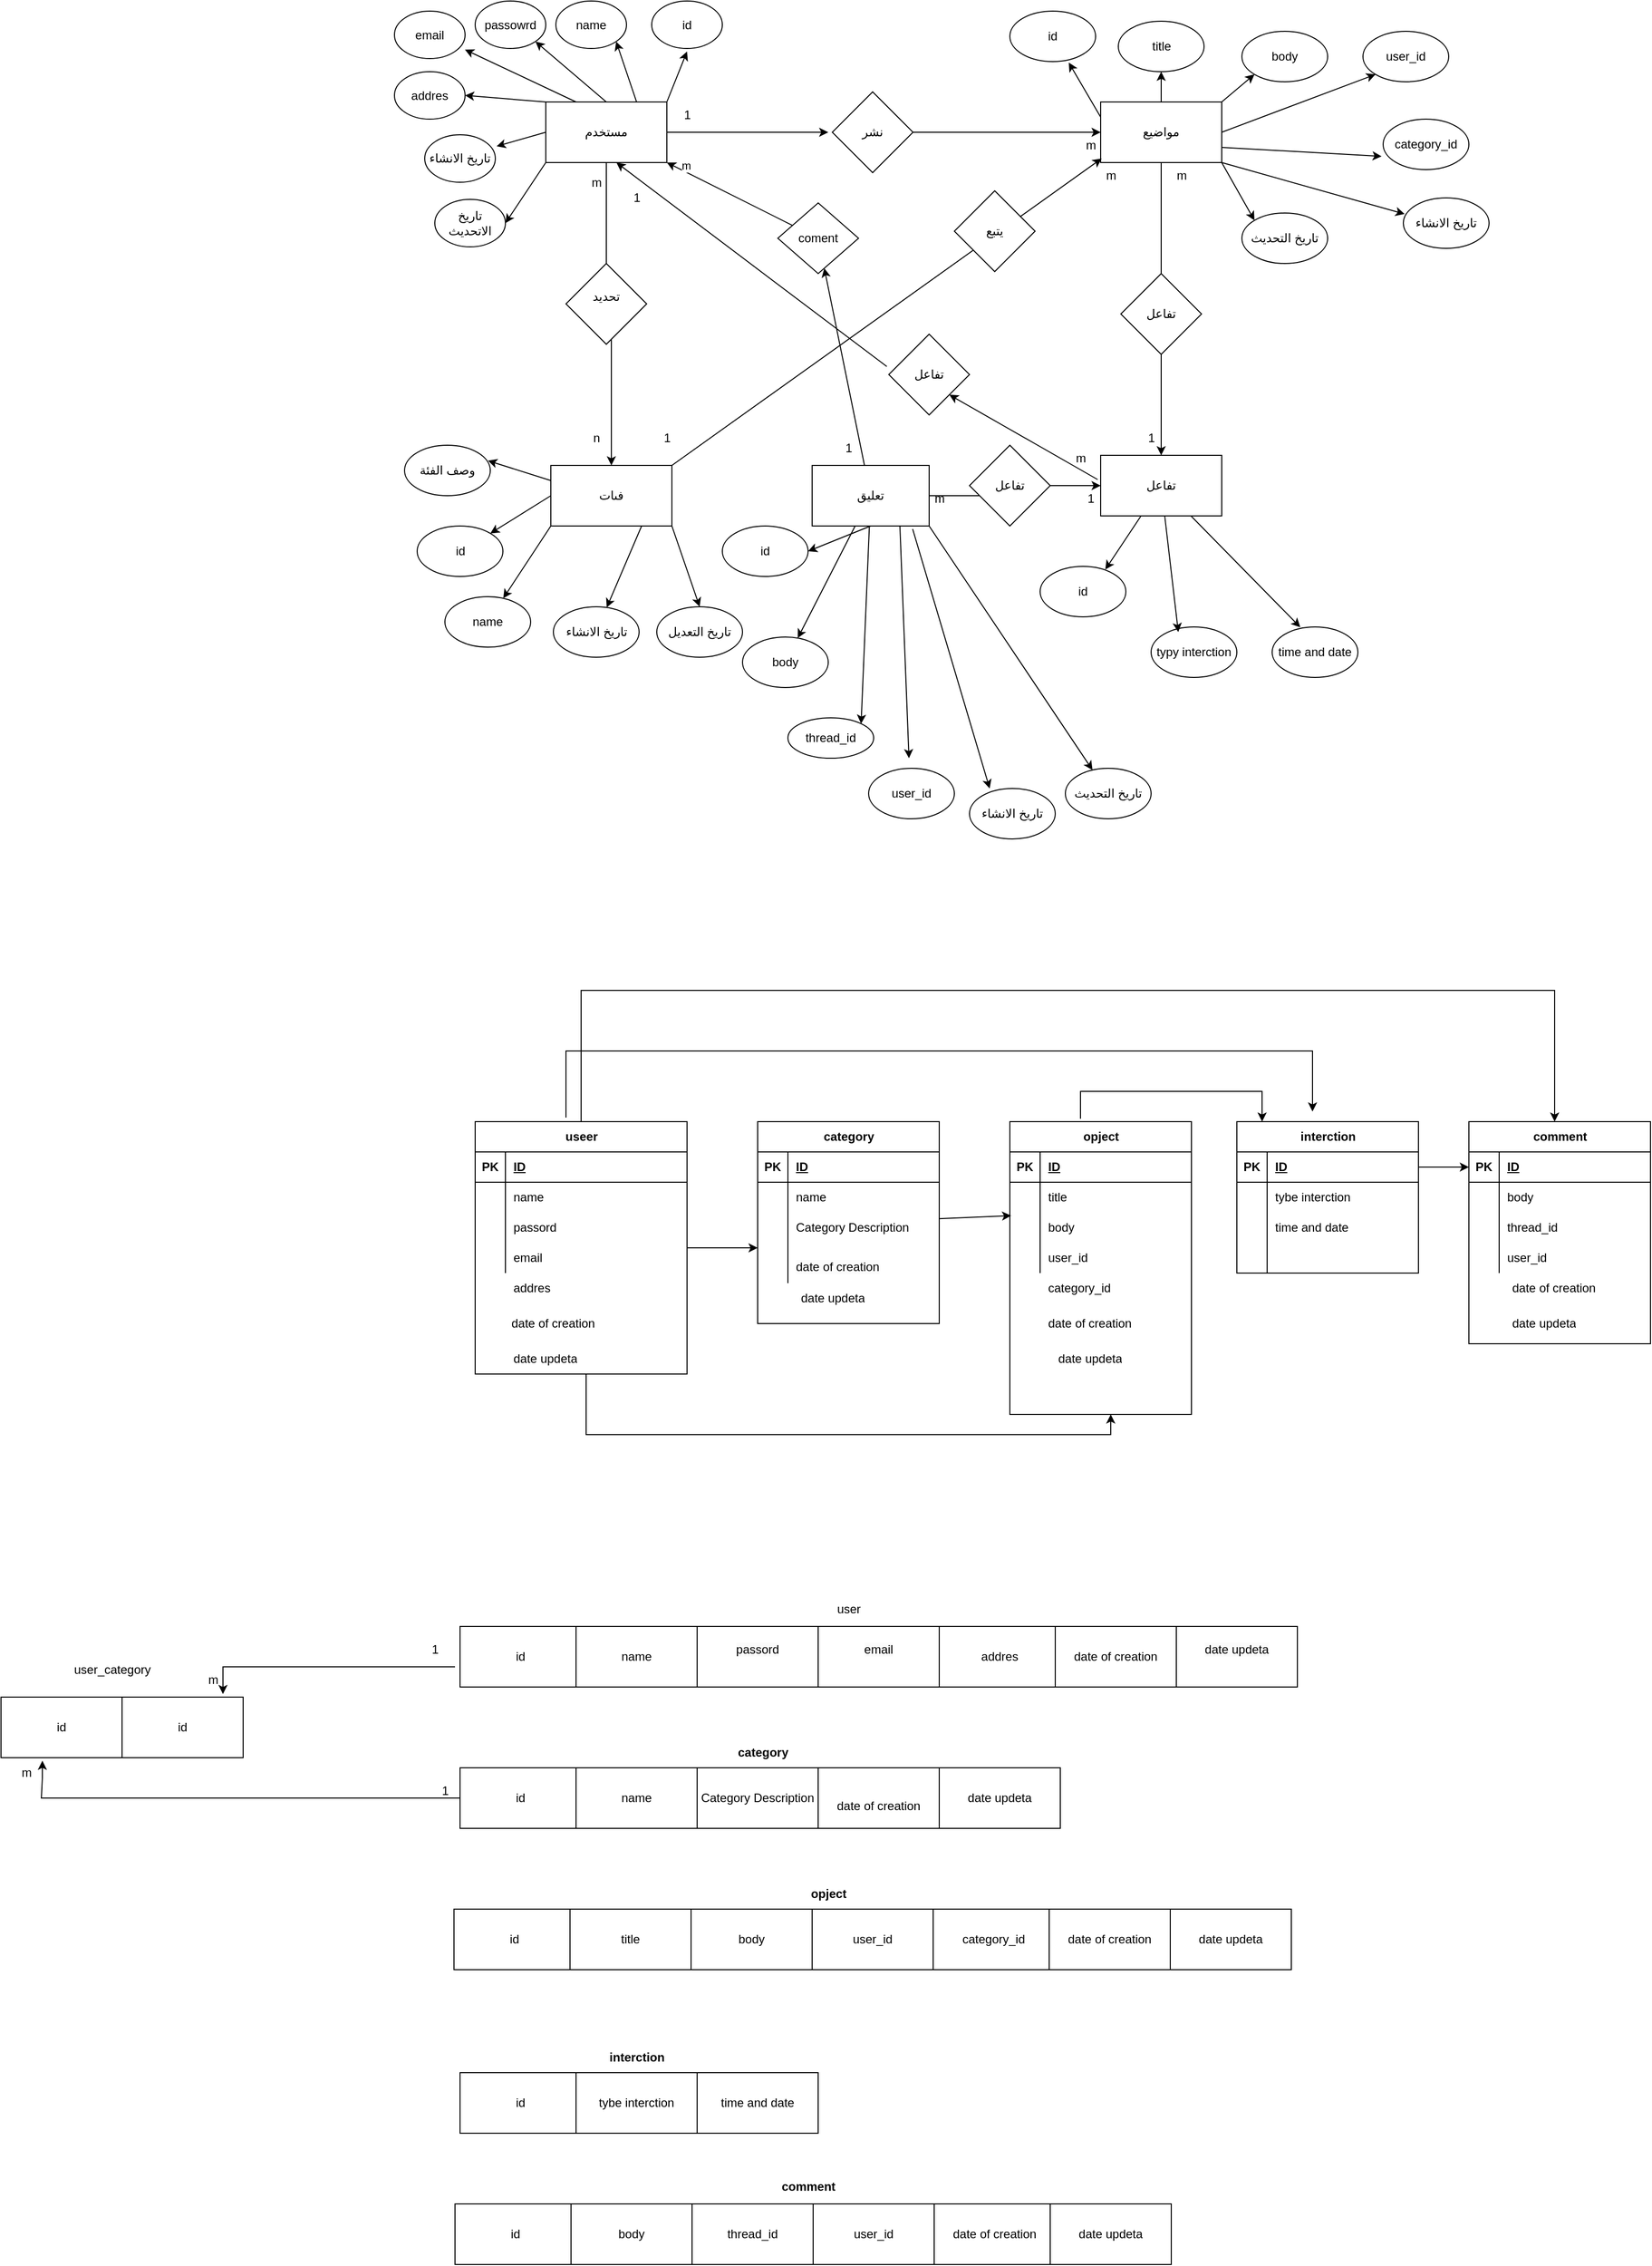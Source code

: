 <mxfile version="24.7.8">
  <diagram name="Page-1" id="9BkvugDB5xoJEgbp446j">
    <mxGraphModel dx="2682" dy="985" grid="1" gridSize="10" guides="1" tooltips="1" connect="1" arrows="1" fold="1" page="1" pageScale="1" pageWidth="827" pageHeight="1169" math="0" shadow="0">
      <root>
        <mxCell id="0" />
        <mxCell id="1" parent="0" />
        <mxCell id="yV896vb3gWpK3lxaDVAv-8" style="edgeStyle=orthogonalEdgeStyle;rounded=0;orthogonalLoop=1;jettySize=auto;html=1;exitX=1;exitY=0.5;exitDx=0;exitDy=0;" parent="1" source="yV896vb3gWpK3lxaDVAv-1" edge="1">
          <mxGeometry relative="1" as="geometry">
            <mxPoint x="370" y="160" as="targetPoint" />
          </mxGeometry>
        </mxCell>
        <mxCell id="yV896vb3gWpK3lxaDVAv-19" style="edgeStyle=orthogonalEdgeStyle;rounded=0;orthogonalLoop=1;jettySize=auto;html=1;exitX=0.5;exitY=1;exitDx=0;exitDy=0;entryX=0.5;entryY=0;entryDx=0;entryDy=0;" parent="1" source="yV896vb3gWpK3lxaDVAv-1" target="yV896vb3gWpK3lxaDVAv-4" edge="1">
          <mxGeometry relative="1" as="geometry" />
        </mxCell>
        <mxCell id="yV896vb3gWpK3lxaDVAv-20" value="نص" style="edgeLabel;html=1;align=center;verticalAlign=middle;resizable=0;points=[];" parent="yV896vb3gWpK3lxaDVAv-19" vertex="1" connectable="0">
          <mxGeometry x="0.007" relative="1" as="geometry">
            <mxPoint as="offset" />
          </mxGeometry>
        </mxCell>
        <mxCell id="yV896vb3gWpK3lxaDVAv-45" style="rounded=0;orthogonalLoop=1;jettySize=auto;html=1;exitX=0;exitY=1;exitDx=0;exitDy=0;entryX=1;entryY=0.5;entryDx=0;entryDy=0;" parent="1" source="yV896vb3gWpK3lxaDVAv-1" target="yV896vb3gWpK3lxaDVAv-39" edge="1">
          <mxGeometry relative="1" as="geometry" />
        </mxCell>
        <mxCell id="yV896vb3gWpK3lxaDVAv-47" style="rounded=0;orthogonalLoop=1;jettySize=auto;html=1;exitX=0;exitY=0;exitDx=0;exitDy=0;entryX=1;entryY=0.5;entryDx=0;entryDy=0;" parent="1" source="yV896vb3gWpK3lxaDVAv-1" target="yV896vb3gWpK3lxaDVAv-43" edge="1">
          <mxGeometry relative="1" as="geometry" />
        </mxCell>
        <mxCell id="yV896vb3gWpK3lxaDVAv-50" style="rounded=0;orthogonalLoop=1;jettySize=auto;html=1;exitX=0.5;exitY=0;exitDx=0;exitDy=0;entryX=1;entryY=1;entryDx=0;entryDy=0;" parent="1" source="yV896vb3gWpK3lxaDVAv-1" target="yV896vb3gWpK3lxaDVAv-41" edge="1">
          <mxGeometry relative="1" as="geometry" />
        </mxCell>
        <mxCell id="yV896vb3gWpK3lxaDVAv-51" style="rounded=0;orthogonalLoop=1;jettySize=auto;html=1;exitX=0.75;exitY=0;exitDx=0;exitDy=0;entryX=1;entryY=1;entryDx=0;entryDy=0;" parent="1" source="yV896vb3gWpK3lxaDVAv-1" target="yV896vb3gWpK3lxaDVAv-40" edge="1">
          <mxGeometry relative="1" as="geometry" />
        </mxCell>
        <mxCell id="yV896vb3gWpK3lxaDVAv-52" style="rounded=0;orthogonalLoop=1;jettySize=auto;html=1;exitX=1;exitY=0;exitDx=0;exitDy=0;" parent="1" source="yV896vb3gWpK3lxaDVAv-1" edge="1">
          <mxGeometry relative="1" as="geometry">
            <mxPoint x="230" y="80" as="targetPoint" />
          </mxGeometry>
        </mxCell>
        <mxCell id="yV896vb3gWpK3lxaDVAv-1" value="مستخدم" style="rounded=0;whiteSpace=wrap;html=1;" parent="1" vertex="1">
          <mxGeometry x="90" y="130" width="120" height="60" as="geometry" />
        </mxCell>
        <mxCell id="yV896vb3gWpK3lxaDVAv-10" style="edgeStyle=orthogonalEdgeStyle;rounded=0;orthogonalLoop=1;jettySize=auto;html=1;exitX=0.5;exitY=1;exitDx=0;exitDy=0;entryX=0.5;entryY=0;entryDx=0;entryDy=0;" parent="1" source="yV896vb3gWpK3lxaDVAv-2" target="yV896vb3gWpK3lxaDVAv-3" edge="1">
          <mxGeometry relative="1" as="geometry" />
        </mxCell>
        <mxCell id="yV896vb3gWpK3lxaDVAv-14" value="نص" style="edgeLabel;html=1;align=center;verticalAlign=middle;resizable=0;points=[];" parent="yV896vb3gWpK3lxaDVAv-10" vertex="1" connectable="0">
          <mxGeometry x="-0.055" y="-2" relative="1" as="geometry">
            <mxPoint as="offset" />
          </mxGeometry>
        </mxCell>
        <mxCell id="yV896vb3gWpK3lxaDVAv-73" style="edgeStyle=orthogonalEdgeStyle;rounded=0;orthogonalLoop=1;jettySize=auto;html=1;exitX=0.5;exitY=0;exitDx=0;exitDy=0;entryX=0.5;entryY=1;entryDx=0;entryDy=0;" parent="1" source="yV896vb3gWpK3lxaDVAv-2" target="yV896vb3gWpK3lxaDVAv-56" edge="1">
          <mxGeometry relative="1" as="geometry" />
        </mxCell>
        <mxCell id="yV896vb3gWpK3lxaDVAv-74" style="rounded=0;orthogonalLoop=1;jettySize=auto;html=1;exitX=1;exitY=0;exitDx=0;exitDy=0;entryX=0;entryY=1;entryDx=0;entryDy=0;" parent="1" source="yV896vb3gWpK3lxaDVAv-2" target="yV896vb3gWpK3lxaDVAv-55" edge="1">
          <mxGeometry relative="1" as="geometry" />
        </mxCell>
        <mxCell id="yV896vb3gWpK3lxaDVAv-75" style="rounded=0;orthogonalLoop=1;jettySize=auto;html=1;exitX=1;exitY=0.5;exitDx=0;exitDy=0;entryX=0;entryY=1;entryDx=0;entryDy=0;" parent="1" source="yV896vb3gWpK3lxaDVAv-2" target="yV896vb3gWpK3lxaDVAv-70" edge="1">
          <mxGeometry relative="1" as="geometry" />
        </mxCell>
        <mxCell id="yV896vb3gWpK3lxaDVAv-78" style="rounded=0;orthogonalLoop=1;jettySize=auto;html=1;exitX=1;exitY=1;exitDx=0;exitDy=0;entryX=0;entryY=0;entryDx=0;entryDy=0;" parent="1" source="yV896vb3gWpK3lxaDVAv-2" target="yV896vb3gWpK3lxaDVAv-71" edge="1">
          <mxGeometry relative="1" as="geometry" />
        </mxCell>
        <mxCell id="yV896vb3gWpK3lxaDVAv-2" value="مواضيع" style="rounded=0;whiteSpace=wrap;html=1;" parent="1" vertex="1">
          <mxGeometry x="640" y="130" width="120" height="60" as="geometry" />
        </mxCell>
        <mxCell id="yV896vb3gWpK3lxaDVAv-30" style="rounded=0;orthogonalLoop=1;jettySize=auto;html=1;exitX=-0.025;exitY=0.4;exitDx=0;exitDy=0;entryX=1;entryY=1;entryDx=0;entryDy=0;exitPerimeter=0;" parent="1" source="yV896vb3gWpK3lxaDVAv-33" edge="1">
          <mxGeometry relative="1" as="geometry">
            <mxPoint x="590" y="480" as="sourcePoint" />
            <mxPoint x="160" y="190" as="targetPoint" />
          </mxGeometry>
        </mxCell>
        <mxCell id="yV896vb3gWpK3lxaDVAv-3" value="تفاعل" style="rounded=0;whiteSpace=wrap;html=1;" parent="1" vertex="1">
          <mxGeometry x="640" y="480" width="120" height="60" as="geometry" />
        </mxCell>
        <mxCell id="yV896vb3gWpK3lxaDVAv-63" style="rounded=0;orthogonalLoop=1;jettySize=auto;html=1;exitX=1;exitY=1;exitDx=0;exitDy=0;entryX=0.5;entryY=0;entryDx=0;entryDy=0;" parent="1" source="yV896vb3gWpK3lxaDVAv-4" target="yV896vb3gWpK3lxaDVAv-61" edge="1">
          <mxGeometry relative="1" as="geometry" />
        </mxCell>
        <mxCell id="yV896vb3gWpK3lxaDVAv-64" style="rounded=0;orthogonalLoop=1;jettySize=auto;html=1;exitX=0.75;exitY=1;exitDx=0;exitDy=0;" parent="1" source="yV896vb3gWpK3lxaDVAv-4" target="yV896vb3gWpK3lxaDVAv-60" edge="1">
          <mxGeometry relative="1" as="geometry" />
        </mxCell>
        <mxCell id="yV896vb3gWpK3lxaDVAv-65" style="rounded=0;orthogonalLoop=1;jettySize=auto;html=1;exitX=0;exitY=1;exitDx=0;exitDy=0;" parent="1" source="yV896vb3gWpK3lxaDVAv-4" target="yV896vb3gWpK3lxaDVAv-59" edge="1">
          <mxGeometry relative="1" as="geometry" />
        </mxCell>
        <mxCell id="yV896vb3gWpK3lxaDVAv-66" style="rounded=0;orthogonalLoop=1;jettySize=auto;html=1;exitX=0;exitY=0.5;exitDx=0;exitDy=0;entryX=1;entryY=0;entryDx=0;entryDy=0;" parent="1" source="yV896vb3gWpK3lxaDVAv-4" target="yV896vb3gWpK3lxaDVAv-58" edge="1">
          <mxGeometry relative="1" as="geometry" />
        </mxCell>
        <mxCell id="yV896vb3gWpK3lxaDVAv-4" value="فىات" style="rounded=0;whiteSpace=wrap;html=1;" parent="1" vertex="1">
          <mxGeometry x="95" y="490" width="120" height="60" as="geometry" />
        </mxCell>
        <mxCell id="yV896vb3gWpK3lxaDVAv-9" style="edgeStyle=orthogonalEdgeStyle;rounded=0;orthogonalLoop=1;jettySize=auto;html=1;exitX=1;exitY=0.5;exitDx=0;exitDy=0;entryX=0;entryY=0.5;entryDx=0;entryDy=0;" parent="1" source="yV896vb3gWpK3lxaDVAv-5" target="yV896vb3gWpK3lxaDVAv-2" edge="1">
          <mxGeometry relative="1" as="geometry" />
        </mxCell>
        <mxCell id="yV896vb3gWpK3lxaDVAv-5" value="نشر" style="rhombus;whiteSpace=wrap;html=1;" parent="1" vertex="1">
          <mxGeometry x="374" y="120" width="80" height="80" as="geometry" />
        </mxCell>
        <mxCell id="yV896vb3gWpK3lxaDVAv-24" style="edgeStyle=orthogonalEdgeStyle;rounded=0;orthogonalLoop=1;jettySize=auto;html=1;exitX=1;exitY=0.5;exitDx=0;exitDy=0;entryX=0;entryY=0.5;entryDx=0;entryDy=0;" parent="1" source="yV896vb3gWpK3lxaDVAv-7" target="yV896vb3gWpK3lxaDVAv-3" edge="1">
          <mxGeometry relative="1" as="geometry" />
        </mxCell>
        <mxCell id="-S8Tky3Qq0ryIVdDtwHE-4" style="rounded=0;orthogonalLoop=1;jettySize=auto;html=1;" edge="1" parent="1" source="yV896vb3gWpK3lxaDVAv-7" target="yV896vb3gWpK3lxaDVAv-85">
          <mxGeometry relative="1" as="geometry" />
        </mxCell>
        <mxCell id="-S8Tky3Qq0ryIVdDtwHE-5" style="rounded=0;orthogonalLoop=1;jettySize=auto;html=1;entryX=1;entryY=0;entryDx=0;entryDy=0;" edge="1" parent="1" source="yV896vb3gWpK3lxaDVAv-7" target="yV896vb3gWpK3lxaDVAv-83">
          <mxGeometry relative="1" as="geometry" />
        </mxCell>
        <mxCell id="-S8Tky3Qq0ryIVdDtwHE-11" style="rounded=0;orthogonalLoop=1;jettySize=auto;html=1;exitX=0.75;exitY=1;exitDx=0;exitDy=0;" edge="1" parent="1" source="yV896vb3gWpK3lxaDVAv-7">
          <mxGeometry relative="1" as="geometry">
            <mxPoint x="450" y="780" as="targetPoint" />
          </mxGeometry>
        </mxCell>
        <mxCell id="-S8Tky3Qq0ryIVdDtwHE-21" value="" style="edgeStyle=none;rounded=0;orthogonalLoop=1;jettySize=auto;html=1;" edge="1" parent="1" source="yV896vb3gWpK3lxaDVAv-7" target="-S8Tky3Qq0ryIVdDtwHE-20">
          <mxGeometry relative="1" as="geometry" />
        </mxCell>
        <mxCell id="yV896vb3gWpK3lxaDVAv-7" value="تعليق" style="rounded=0;whiteSpace=wrap;html=1;" parent="1" vertex="1">
          <mxGeometry x="354" y="490" width="116" height="60" as="geometry" />
        </mxCell>
        <mxCell id="yV896vb3gWpK3lxaDVAv-11" value="1" style="text;html=1;align=center;verticalAlign=middle;resizable=0;points=[];autosize=1;strokeColor=none;fillColor=none;" parent="1" vertex="1">
          <mxGeometry x="215" y="128" width="30" height="30" as="geometry" />
        </mxCell>
        <mxCell id="yV896vb3gWpK3lxaDVAv-13" value="m" style="text;html=1;align=center;verticalAlign=middle;resizable=0;points=[];autosize=1;strokeColor=none;fillColor=none;" parent="1" vertex="1">
          <mxGeometry x="615" y="158" width="30" height="30" as="geometry" />
        </mxCell>
        <mxCell id="yV896vb3gWpK3lxaDVAv-15" value="تفاعل" style="rhombus;whiteSpace=wrap;html=1;" parent="1" vertex="1">
          <mxGeometry x="660" y="300" width="80" height="80" as="geometry" />
        </mxCell>
        <mxCell id="yV896vb3gWpK3lxaDVAv-16" value="m" style="text;html=1;align=center;verticalAlign=middle;resizable=0;points=[];autosize=1;strokeColor=none;fillColor=none;" parent="1" vertex="1">
          <mxGeometry x="705" y="188" width="30" height="30" as="geometry" />
        </mxCell>
        <mxCell id="yV896vb3gWpK3lxaDVAv-17" value="1" style="text;html=1;align=center;verticalAlign=middle;resizable=0;points=[];autosize=1;strokeColor=none;fillColor=none;" parent="1" vertex="1">
          <mxGeometry x="675" y="448" width="30" height="30" as="geometry" />
        </mxCell>
        <mxCell id="yV896vb3gWpK3lxaDVAv-21" value="تحديد&lt;div&gt;&lt;br&gt;&lt;/div&gt;" style="rhombus;whiteSpace=wrap;html=1;" parent="1" vertex="1">
          <mxGeometry x="110" y="290" width="80" height="80" as="geometry" />
        </mxCell>
        <mxCell id="yV896vb3gWpK3lxaDVAv-22" value="m" style="text;html=1;align=center;verticalAlign=middle;resizable=0;points=[];autosize=1;strokeColor=none;fillColor=none;" parent="1" vertex="1">
          <mxGeometry x="125" y="195" width="30" height="30" as="geometry" />
        </mxCell>
        <mxCell id="yV896vb3gWpK3lxaDVAv-23" value="n" style="text;html=1;align=center;verticalAlign=middle;resizable=0;points=[];autosize=1;strokeColor=none;fillColor=none;" parent="1" vertex="1">
          <mxGeometry x="125" y="448" width="30" height="30" as="geometry" />
        </mxCell>
        <mxCell id="yV896vb3gWpK3lxaDVAv-25" value="تفاعل" style="rhombus;whiteSpace=wrap;html=1;" parent="1" vertex="1">
          <mxGeometry x="510" y="470" width="80" height="80" as="geometry" />
        </mxCell>
        <mxCell id="yV896vb3gWpK3lxaDVAv-26" style="rounded=0;orthogonalLoop=1;jettySize=auto;html=1;exitX=1;exitY=0;exitDx=0;exitDy=0;entryX=0.867;entryY=0.933;entryDx=0;entryDy=0;entryPerimeter=0;" parent="1" source="yV896vb3gWpK3lxaDVAv-4" target="yV896vb3gWpK3lxaDVAv-13" edge="1">
          <mxGeometry relative="1" as="geometry" />
        </mxCell>
        <mxCell id="yV896vb3gWpK3lxaDVAv-27" value="يتبع" style="rhombus;whiteSpace=wrap;html=1;" parent="1" vertex="1">
          <mxGeometry x="495" y="218" width="80" height="80" as="geometry" />
        </mxCell>
        <mxCell id="yV896vb3gWpK3lxaDVAv-28" value="1" style="text;html=1;align=center;verticalAlign=middle;resizable=0;points=[];autosize=1;strokeColor=none;fillColor=none;" parent="1" vertex="1">
          <mxGeometry x="195" y="448" width="30" height="30" as="geometry" />
        </mxCell>
        <mxCell id="yV896vb3gWpK3lxaDVAv-29" value="m" style="text;html=1;align=center;verticalAlign=middle;resizable=0;points=[];autosize=1;strokeColor=none;fillColor=none;" parent="1" vertex="1">
          <mxGeometry x="635" y="188" width="30" height="30" as="geometry" />
        </mxCell>
        <mxCell id="yV896vb3gWpK3lxaDVAv-34" value="1" style="text;html=1;align=center;verticalAlign=middle;resizable=0;points=[];autosize=1;strokeColor=none;fillColor=none;" parent="1" vertex="1">
          <mxGeometry x="165" y="209.5" width="30" height="30" as="geometry" />
        </mxCell>
        <mxCell id="yV896vb3gWpK3lxaDVAv-35" value="m" style="text;html=1;align=center;verticalAlign=middle;resizable=0;points=[];autosize=1;strokeColor=none;fillColor=none;" parent="1" vertex="1">
          <mxGeometry x="605" y="468" width="30" height="30" as="geometry" />
        </mxCell>
        <mxCell id="-S8Tky3Qq0ryIVdDtwHE-13" style="edgeStyle=none;rounded=0;orthogonalLoop=1;jettySize=auto;html=1;exitX=1;exitY=1;exitDx=0;exitDy=0;" edge="1" parent="1" source="yV896vb3gWpK3lxaDVAv-7" target="yV896vb3gWpK3lxaDVAv-79">
          <mxGeometry relative="1" as="geometry" />
        </mxCell>
        <mxCell id="yV896vb3gWpK3lxaDVAv-36" value="m" style="text;html=1;align=center;verticalAlign=middle;resizable=0;points=[];autosize=1;strokeColor=none;fillColor=none;" parent="1" vertex="1">
          <mxGeometry x="465" y="508" width="30" height="30" as="geometry" />
        </mxCell>
        <mxCell id="yV896vb3gWpK3lxaDVAv-37" value="1" style="text;html=1;align=center;verticalAlign=middle;resizable=0;points=[];autosize=1;strokeColor=none;fillColor=none;" parent="1" vertex="1">
          <mxGeometry x="615" y="508" width="30" height="30" as="geometry" />
        </mxCell>
        <mxCell id="yV896vb3gWpK3lxaDVAv-38" value="id" style="ellipse;whiteSpace=wrap;html=1;" parent="1" vertex="1">
          <mxGeometry x="195" y="30" width="70" height="47" as="geometry" />
        </mxCell>
        <mxCell id="yV896vb3gWpK3lxaDVAv-39" value="تاريخ الاتحديث" style="ellipse;whiteSpace=wrap;html=1;" parent="1" vertex="1">
          <mxGeometry x="-20" y="226.5" width="70" height="47" as="geometry" />
        </mxCell>
        <mxCell id="yV896vb3gWpK3lxaDVAv-40" value="name" style="ellipse;whiteSpace=wrap;html=1;" parent="1" vertex="1">
          <mxGeometry x="100" y="30" width="70" height="47" as="geometry" />
        </mxCell>
        <mxCell id="yV896vb3gWpK3lxaDVAv-41" value="passowrd" style="ellipse;whiteSpace=wrap;html=1;" parent="1" vertex="1">
          <mxGeometry x="20" y="30" width="70" height="47" as="geometry" />
        </mxCell>
        <mxCell id="yV896vb3gWpK3lxaDVAv-42" value="email" style="ellipse;whiteSpace=wrap;html=1;" parent="1" vertex="1">
          <mxGeometry x="-60" y="40" width="70" height="47" as="geometry" />
        </mxCell>
        <mxCell id="yV896vb3gWpK3lxaDVAv-43" value="addres" style="ellipse;whiteSpace=wrap;html=1;" parent="1" vertex="1">
          <mxGeometry x="-60" y="100" width="70" height="47" as="geometry" />
        </mxCell>
        <mxCell id="yV896vb3gWpK3lxaDVAv-44" value="تاريخ الانشاء" style="ellipse;whiteSpace=wrap;html=1;" parent="1" vertex="1">
          <mxGeometry x="-30" y="162.5" width="70" height="47" as="geometry" />
        </mxCell>
        <mxCell id="yV896vb3gWpK3lxaDVAv-46" style="rounded=0;orthogonalLoop=1;jettySize=auto;html=1;exitX=0;exitY=0.5;exitDx=0;exitDy=0;entryX=1.018;entryY=0.242;entryDx=0;entryDy=0;entryPerimeter=0;" parent="1" source="yV896vb3gWpK3lxaDVAv-1" target="yV896vb3gWpK3lxaDVAv-44" edge="1">
          <mxGeometry relative="1" as="geometry" />
        </mxCell>
        <mxCell id="yV896vb3gWpK3lxaDVAv-48" style="rounded=0;orthogonalLoop=1;jettySize=auto;html=1;exitX=0.25;exitY=0;exitDx=0;exitDy=0;entryX=0.998;entryY=0.812;entryDx=0;entryDy=0;entryPerimeter=0;" parent="1" source="yV896vb3gWpK3lxaDVAv-1" target="yV896vb3gWpK3lxaDVAv-42" edge="1">
          <mxGeometry relative="1" as="geometry" />
        </mxCell>
        <mxCell id="yV896vb3gWpK3lxaDVAv-54" value="وصف الفئة" style="ellipse;whiteSpace=wrap;html=1;" parent="1" vertex="1">
          <mxGeometry x="-50" y="470" width="85" height="50" as="geometry" />
        </mxCell>
        <mxCell id="yV896vb3gWpK3lxaDVAv-55" value="body" style="ellipse;whiteSpace=wrap;html=1;" parent="1" vertex="1">
          <mxGeometry x="780" y="60" width="85" height="50" as="geometry" />
        </mxCell>
        <mxCell id="yV896vb3gWpK3lxaDVAv-56" value="title" style="ellipse;whiteSpace=wrap;html=1;" parent="1" vertex="1">
          <mxGeometry x="657.5" y="50" width="85" height="50" as="geometry" />
        </mxCell>
        <mxCell id="yV896vb3gWpK3lxaDVAv-57" value="id" style="ellipse;whiteSpace=wrap;html=1;" parent="1" vertex="1">
          <mxGeometry x="550" y="40" width="85" height="50" as="geometry" />
        </mxCell>
        <mxCell id="yV896vb3gWpK3lxaDVAv-58" value="id" style="ellipse;whiteSpace=wrap;html=1;" parent="1" vertex="1">
          <mxGeometry x="-37.5" y="550" width="85" height="50" as="geometry" />
        </mxCell>
        <mxCell id="yV896vb3gWpK3lxaDVAv-59" value="name" style="ellipse;whiteSpace=wrap;html=1;" parent="1" vertex="1">
          <mxGeometry x="-10" y="620" width="85" height="50" as="geometry" />
        </mxCell>
        <mxCell id="yV896vb3gWpK3lxaDVAv-60" value="تاريخ الانشاء" style="ellipse;whiteSpace=wrap;html=1;" parent="1" vertex="1">
          <mxGeometry x="97.5" y="630" width="85" height="50" as="geometry" />
        </mxCell>
        <mxCell id="yV896vb3gWpK3lxaDVAv-61" value="تاريخ التعديل" style="ellipse;whiteSpace=wrap;html=1;" parent="1" vertex="1">
          <mxGeometry x="200" y="630" width="85" height="50" as="geometry" />
        </mxCell>
        <mxCell id="yV896vb3gWpK3lxaDVAv-67" style="rounded=0;orthogonalLoop=1;jettySize=auto;html=1;exitX=0;exitY=0.25;exitDx=0;exitDy=0;entryX=0.973;entryY=0.306;entryDx=0;entryDy=0;entryPerimeter=0;" parent="1" source="yV896vb3gWpK3lxaDVAv-4" target="yV896vb3gWpK3lxaDVAv-54" edge="1">
          <mxGeometry relative="1" as="geometry" />
        </mxCell>
        <mxCell id="yV896vb3gWpK3lxaDVAv-68" value="تاريخ الانشاء" style="ellipse;whiteSpace=wrap;html=1;" parent="1" vertex="1">
          <mxGeometry x="940" y="225" width="85" height="50" as="geometry" />
        </mxCell>
        <mxCell id="yV896vb3gWpK3lxaDVAv-69" value="category_id" style="ellipse;whiteSpace=wrap;html=1;" parent="1" vertex="1">
          <mxGeometry x="920" y="147" width="85" height="50" as="geometry" />
        </mxCell>
        <mxCell id="yV896vb3gWpK3lxaDVAv-70" value="user_id" style="ellipse;whiteSpace=wrap;html=1;" parent="1" vertex="1">
          <mxGeometry x="900" y="60" width="85" height="50" as="geometry" />
        </mxCell>
        <mxCell id="yV896vb3gWpK3lxaDVAv-71" value="تاريخ التحديث" style="ellipse;whiteSpace=wrap;html=1;" parent="1" vertex="1">
          <mxGeometry x="780" y="240" width="85" height="50" as="geometry" />
        </mxCell>
        <mxCell id="yV896vb3gWpK3lxaDVAv-72" style="rounded=0;orthogonalLoop=1;jettySize=auto;html=1;exitX=0;exitY=0.25;exitDx=0;exitDy=0;entryX=0.687;entryY=1.02;entryDx=0;entryDy=0;entryPerimeter=0;" parent="1" source="yV896vb3gWpK3lxaDVAv-2" target="yV896vb3gWpK3lxaDVAv-57" edge="1">
          <mxGeometry relative="1" as="geometry" />
        </mxCell>
        <mxCell id="yV896vb3gWpK3lxaDVAv-76" style="rounded=0;orthogonalLoop=1;jettySize=auto;html=1;exitX=1;exitY=0.75;exitDx=0;exitDy=0;entryX=-0.018;entryY=0.737;entryDx=0;entryDy=0;entryPerimeter=0;" parent="1" source="yV896vb3gWpK3lxaDVAv-2" target="yV896vb3gWpK3lxaDVAv-69" edge="1">
          <mxGeometry relative="1" as="geometry" />
        </mxCell>
        <mxCell id="yV896vb3gWpK3lxaDVAv-77" style="rounded=0;orthogonalLoop=1;jettySize=auto;html=1;exitX=1;exitY=1;exitDx=0;exitDy=0;entryX=0.015;entryY=0.32;entryDx=0;entryDy=0;entryPerimeter=0;" parent="1" source="yV896vb3gWpK3lxaDVAv-2" target="yV896vb3gWpK3lxaDVAv-68" edge="1">
          <mxGeometry relative="1" as="geometry" />
        </mxCell>
        <mxCell id="yV896vb3gWpK3lxaDVAv-79" value="تاريخ التحديث" style="ellipse;whiteSpace=wrap;html=1;" parent="1" vertex="1">
          <mxGeometry x="605" y="790" width="85" height="50" as="geometry" />
        </mxCell>
        <mxCell id="yV896vb3gWpK3lxaDVAv-81" value="user_id" style="ellipse;whiteSpace=wrap;html=1;" parent="1" vertex="1">
          <mxGeometry x="410" y="790" width="85" height="50" as="geometry" />
        </mxCell>
        <mxCell id="yV896vb3gWpK3lxaDVAv-82" value="تاريخ الانشاء" style="ellipse;whiteSpace=wrap;html=1;" parent="1" vertex="1">
          <mxGeometry x="510" y="810" width="85" height="50" as="geometry" />
        </mxCell>
        <mxCell id="yV896vb3gWpK3lxaDVAv-83" value="thread_id" style="ellipse;whiteSpace=wrap;html=1;" parent="1" vertex="1">
          <mxGeometry x="330" y="740" width="85" height="40" as="geometry" />
        </mxCell>
        <mxCell id="yV896vb3gWpK3lxaDVAv-84" value="id" style="ellipse;whiteSpace=wrap;html=1;" parent="1" vertex="1">
          <mxGeometry x="265" y="550" width="85" height="50" as="geometry" />
        </mxCell>
        <mxCell id="yV896vb3gWpK3lxaDVAv-85" value="body" style="ellipse;whiteSpace=wrap;html=1;" parent="1" vertex="1">
          <mxGeometry x="285" y="660" width="85" height="50" as="geometry" />
        </mxCell>
        <mxCell id="-S8Tky3Qq0ryIVdDtwHE-1" value="" style="endArrow=classic;html=1;rounded=0;exitX=0.5;exitY=1;exitDx=0;exitDy=0;entryX=1;entryY=0.5;entryDx=0;entryDy=0;" edge="1" parent="1" source="yV896vb3gWpK3lxaDVAv-7" target="yV896vb3gWpK3lxaDVAv-84">
          <mxGeometry width="50" height="50" relative="1" as="geometry">
            <mxPoint x="450" y="690" as="sourcePoint" />
            <mxPoint x="500" y="640" as="targetPoint" />
          </mxGeometry>
        </mxCell>
        <mxCell id="-S8Tky3Qq0ryIVdDtwHE-12" style="rounded=0;orthogonalLoop=1;jettySize=auto;html=1;entryX=0.235;entryY=0;entryDx=0;entryDy=0;entryPerimeter=0;exitX=0.859;exitY=1.05;exitDx=0;exitDy=0;exitPerimeter=0;" edge="1" parent="1" source="yV896vb3gWpK3lxaDVAv-7" target="yV896vb3gWpK3lxaDVAv-82">
          <mxGeometry relative="1" as="geometry" />
        </mxCell>
        <mxCell id="-S8Tky3Qq0ryIVdDtwHE-14" value="id" style="ellipse;whiteSpace=wrap;html=1;" vertex="1" parent="1">
          <mxGeometry x="580" y="590" width="85" height="50" as="geometry" />
        </mxCell>
        <mxCell id="-S8Tky3Qq0ryIVdDtwHE-15" value="typy interction" style="ellipse;whiteSpace=wrap;html=1;" vertex="1" parent="1">
          <mxGeometry x="690" y="650" width="85" height="50" as="geometry" />
        </mxCell>
        <mxCell id="-S8Tky3Qq0ryIVdDtwHE-16" value="time and date" style="ellipse;whiteSpace=wrap;html=1;" vertex="1" parent="1">
          <mxGeometry x="810" y="650" width="85" height="50" as="geometry" />
        </mxCell>
        <mxCell id="-S8Tky3Qq0ryIVdDtwHE-17" style="edgeStyle=none;rounded=0;orthogonalLoop=1;jettySize=auto;html=1;entryX=0.76;entryY=0.063;entryDx=0;entryDy=0;entryPerimeter=0;" edge="1" parent="1" source="yV896vb3gWpK3lxaDVAv-3" target="-S8Tky3Qq0ryIVdDtwHE-14">
          <mxGeometry relative="1" as="geometry" />
        </mxCell>
        <mxCell id="-S8Tky3Qq0ryIVdDtwHE-18" style="edgeStyle=none;rounded=0;orthogonalLoop=1;jettySize=auto;html=1;entryX=0.317;entryY=0.101;entryDx=0;entryDy=0;entryPerimeter=0;" edge="1" parent="1" source="yV896vb3gWpK3lxaDVAv-3" target="-S8Tky3Qq0ryIVdDtwHE-15">
          <mxGeometry relative="1" as="geometry" />
        </mxCell>
        <mxCell id="-S8Tky3Qq0ryIVdDtwHE-19" style="edgeStyle=none;rounded=0;orthogonalLoop=1;jettySize=auto;html=1;entryX=0.328;entryY=0.006;entryDx=0;entryDy=0;entryPerimeter=0;" edge="1" parent="1" source="yV896vb3gWpK3lxaDVAv-3" target="-S8Tky3Qq0ryIVdDtwHE-16">
          <mxGeometry relative="1" as="geometry" />
        </mxCell>
        <mxCell id="-S8Tky3Qq0ryIVdDtwHE-22" style="edgeStyle=none;rounded=0;orthogonalLoop=1;jettySize=auto;html=1;entryX=1;entryY=1;entryDx=0;entryDy=0;" edge="1" parent="1" source="-S8Tky3Qq0ryIVdDtwHE-20" target="yV896vb3gWpK3lxaDVAv-1">
          <mxGeometry relative="1" as="geometry" />
        </mxCell>
        <mxCell id="-S8Tky3Qq0ryIVdDtwHE-24" value="m" style="edgeLabel;html=1;align=center;verticalAlign=middle;resizable=0;points=[];" vertex="1" connectable="0" parent="-S8Tky3Qq0ryIVdDtwHE-22">
          <mxGeometry x="0.731" y="-6" relative="1" as="geometry">
            <mxPoint x="-1" as="offset" />
          </mxGeometry>
        </mxCell>
        <mxCell id="-S8Tky3Qq0ryIVdDtwHE-20" value="coment" style="rhombus;whiteSpace=wrap;html=1;rounded=0;" vertex="1" parent="1">
          <mxGeometry x="320" y="230" width="80" height="70" as="geometry" />
        </mxCell>
        <mxCell id="-S8Tky3Qq0ryIVdDtwHE-23" value="1" style="text;html=1;align=center;verticalAlign=middle;resizable=0;points=[];autosize=1;strokeColor=none;fillColor=none;" vertex="1" parent="1">
          <mxGeometry x="375" y="458" width="30" height="30" as="geometry" />
        </mxCell>
        <mxCell id="-S8Tky3Qq0ryIVdDtwHE-25" value="" style="rounded=0;orthogonalLoop=1;jettySize=auto;html=1;exitX=-0.025;exitY=0.4;exitDx=0;exitDy=0;entryX=1;entryY=1;entryDx=0;entryDy=0;exitPerimeter=0;" edge="1" parent="1" source="yV896vb3gWpK3lxaDVAv-3" target="yV896vb3gWpK3lxaDVAv-33">
          <mxGeometry relative="1" as="geometry">
            <mxPoint x="637" y="504" as="sourcePoint" />
            <mxPoint x="160" y="190" as="targetPoint" />
          </mxGeometry>
        </mxCell>
        <mxCell id="yV896vb3gWpK3lxaDVAv-33" value="تفاعل" style="rhombus;whiteSpace=wrap;html=1;" parent="1" vertex="1">
          <mxGeometry x="430" y="360" width="80" height="80" as="geometry" />
        </mxCell>
        <mxCell id="-S8Tky3Qq0ryIVdDtwHE-106" style="edgeStyle=none;rounded=0;orthogonalLoop=1;jettySize=auto;html=1;" edge="1" parent="1">
          <mxGeometry relative="1" as="geometry">
            <mxPoint x="130" y="1390" as="sourcePoint" />
            <mxPoint x="650" y="1430" as="targetPoint" />
            <Array as="points">
              <mxPoint x="130" y="1450" />
              <mxPoint x="650" y="1450" />
            </Array>
          </mxGeometry>
        </mxCell>
        <mxCell id="-S8Tky3Qq0ryIVdDtwHE-107" style="edgeStyle=none;rounded=0;orthogonalLoop=1;jettySize=auto;html=1;" edge="1" parent="1">
          <mxGeometry relative="1" as="geometry">
            <mxPoint x="850" y="1130" as="targetPoint" />
            <mxPoint x="110" y="1136" as="sourcePoint" />
            <Array as="points">
              <mxPoint x="110" y="1100" />
              <mxPoint x="110" y="1070" />
              <mxPoint x="850" y="1070" />
            </Array>
          </mxGeometry>
        </mxCell>
        <mxCell id="-S8Tky3Qq0ryIVdDtwHE-108" style="edgeStyle=none;rounded=0;orthogonalLoop=1;jettySize=auto;html=1;" edge="1" parent="1" source="-S8Tky3Qq0ryIVdDtwHE-26">
          <mxGeometry relative="1" as="geometry">
            <mxPoint x="1090" y="1140" as="targetPoint" />
            <Array as="points">
              <mxPoint x="125" y="1010" />
              <mxPoint x="1090" y="1010" />
            </Array>
          </mxGeometry>
        </mxCell>
        <mxCell id="-S8Tky3Qq0ryIVdDtwHE-26" value="useer" style="shape=table;startSize=30;container=1;collapsible=1;childLayout=tableLayout;fixedRows=1;rowLines=0;fontStyle=1;align=center;resizeLast=1;html=1;" vertex="1" parent="1">
          <mxGeometry x="20" y="1140" width="210" height="250" as="geometry" />
        </mxCell>
        <mxCell id="-S8Tky3Qq0ryIVdDtwHE-27" value="" style="shape=tableRow;horizontal=0;startSize=0;swimlaneHead=0;swimlaneBody=0;fillColor=none;collapsible=0;dropTarget=0;points=[[0,0.5],[1,0.5]];portConstraint=eastwest;top=0;left=0;right=0;bottom=1;" vertex="1" parent="-S8Tky3Qq0ryIVdDtwHE-26">
          <mxGeometry y="30" width="210" height="30" as="geometry" />
        </mxCell>
        <mxCell id="-S8Tky3Qq0ryIVdDtwHE-28" value="PK" style="shape=partialRectangle;connectable=0;fillColor=none;top=0;left=0;bottom=0;right=0;fontStyle=1;overflow=hidden;whiteSpace=wrap;html=1;" vertex="1" parent="-S8Tky3Qq0ryIVdDtwHE-27">
          <mxGeometry width="30" height="30" as="geometry">
            <mxRectangle width="30" height="30" as="alternateBounds" />
          </mxGeometry>
        </mxCell>
        <mxCell id="-S8Tky3Qq0ryIVdDtwHE-29" value="ID" style="shape=partialRectangle;connectable=0;fillColor=none;top=0;left=0;bottom=0;right=0;align=left;spacingLeft=6;fontStyle=5;overflow=hidden;whiteSpace=wrap;html=1;" vertex="1" parent="-S8Tky3Qq0ryIVdDtwHE-27">
          <mxGeometry x="30" width="180" height="30" as="geometry">
            <mxRectangle width="180" height="30" as="alternateBounds" />
          </mxGeometry>
        </mxCell>
        <mxCell id="-S8Tky3Qq0ryIVdDtwHE-30" value="" style="shape=tableRow;horizontal=0;startSize=0;swimlaneHead=0;swimlaneBody=0;fillColor=none;collapsible=0;dropTarget=0;points=[[0,0.5],[1,0.5]];portConstraint=eastwest;top=0;left=0;right=0;bottom=0;" vertex="1" parent="-S8Tky3Qq0ryIVdDtwHE-26">
          <mxGeometry y="60" width="210" height="30" as="geometry" />
        </mxCell>
        <mxCell id="-S8Tky3Qq0ryIVdDtwHE-31" value="" style="shape=partialRectangle;connectable=0;fillColor=none;top=0;left=0;bottom=0;right=0;editable=1;overflow=hidden;whiteSpace=wrap;html=1;" vertex="1" parent="-S8Tky3Qq0ryIVdDtwHE-30">
          <mxGeometry width="30" height="30" as="geometry">
            <mxRectangle width="30" height="30" as="alternateBounds" />
          </mxGeometry>
        </mxCell>
        <mxCell id="-S8Tky3Qq0ryIVdDtwHE-32" value="name" style="shape=partialRectangle;connectable=0;fillColor=none;top=0;left=0;bottom=0;right=0;align=left;spacingLeft=6;overflow=hidden;whiteSpace=wrap;html=1;" vertex="1" parent="-S8Tky3Qq0ryIVdDtwHE-30">
          <mxGeometry x="30" width="180" height="30" as="geometry">
            <mxRectangle width="180" height="30" as="alternateBounds" />
          </mxGeometry>
        </mxCell>
        <mxCell id="-S8Tky3Qq0ryIVdDtwHE-33" value="" style="shape=tableRow;horizontal=0;startSize=0;swimlaneHead=0;swimlaneBody=0;fillColor=none;collapsible=0;dropTarget=0;points=[[0,0.5],[1,0.5]];portConstraint=eastwest;top=0;left=0;right=0;bottom=0;" vertex="1" parent="-S8Tky3Qq0ryIVdDtwHE-26">
          <mxGeometry y="90" width="210" height="30" as="geometry" />
        </mxCell>
        <mxCell id="-S8Tky3Qq0ryIVdDtwHE-34" value="" style="shape=partialRectangle;connectable=0;fillColor=none;top=0;left=0;bottom=0;right=0;editable=1;overflow=hidden;whiteSpace=wrap;html=1;" vertex="1" parent="-S8Tky3Qq0ryIVdDtwHE-33">
          <mxGeometry width="30" height="30" as="geometry">
            <mxRectangle width="30" height="30" as="alternateBounds" />
          </mxGeometry>
        </mxCell>
        <mxCell id="-S8Tky3Qq0ryIVdDtwHE-35" value="passord" style="shape=partialRectangle;connectable=0;fillColor=none;top=0;left=0;bottom=0;right=0;align=left;spacingLeft=6;overflow=hidden;whiteSpace=wrap;html=1;" vertex="1" parent="-S8Tky3Qq0ryIVdDtwHE-33">
          <mxGeometry x="30" width="180" height="30" as="geometry">
            <mxRectangle width="180" height="30" as="alternateBounds" />
          </mxGeometry>
        </mxCell>
        <mxCell id="-S8Tky3Qq0ryIVdDtwHE-36" value="" style="shape=tableRow;horizontal=0;startSize=0;swimlaneHead=0;swimlaneBody=0;fillColor=none;collapsible=0;dropTarget=0;points=[[0,0.5],[1,0.5]];portConstraint=eastwest;top=0;left=0;right=0;bottom=0;" vertex="1" parent="-S8Tky3Qq0ryIVdDtwHE-26">
          <mxGeometry y="120" width="210" height="30" as="geometry" />
        </mxCell>
        <mxCell id="-S8Tky3Qq0ryIVdDtwHE-37" value="" style="shape=partialRectangle;connectable=0;fillColor=none;top=0;left=0;bottom=0;right=0;editable=1;overflow=hidden;whiteSpace=wrap;html=1;" vertex="1" parent="-S8Tky3Qq0ryIVdDtwHE-36">
          <mxGeometry width="30" height="30" as="geometry">
            <mxRectangle width="30" height="30" as="alternateBounds" />
          </mxGeometry>
        </mxCell>
        <mxCell id="-S8Tky3Qq0ryIVdDtwHE-38" value="email" style="shape=partialRectangle;connectable=0;fillColor=none;top=0;left=0;bottom=0;right=0;align=left;spacingLeft=6;overflow=hidden;whiteSpace=wrap;html=1;" vertex="1" parent="-S8Tky3Qq0ryIVdDtwHE-36">
          <mxGeometry x="30" width="180" height="30" as="geometry">
            <mxRectangle width="180" height="30" as="alternateBounds" />
          </mxGeometry>
        </mxCell>
        <mxCell id="-S8Tky3Qq0ryIVdDtwHE-40" value="addres" style="shape=partialRectangle;connectable=0;fillColor=none;top=0;left=0;bottom=0;right=0;align=left;spacingLeft=6;overflow=hidden;whiteSpace=wrap;html=1;" vertex="1" parent="1">
          <mxGeometry x="50" y="1290" width="180" height="30" as="geometry">
            <mxRectangle width="180" height="30" as="alternateBounds" />
          </mxGeometry>
        </mxCell>
        <mxCell id="-S8Tky3Qq0ryIVdDtwHE-41" value="date of creation" style="shape=partialRectangle;connectable=0;fillColor=none;top=0;left=0;bottom=0;right=0;align=left;spacingLeft=6;overflow=hidden;whiteSpace=wrap;html=1;" vertex="1" parent="1">
          <mxGeometry x="47.5" y="1325" width="180" height="30" as="geometry">
            <mxRectangle width="180" height="30" as="alternateBounds" />
          </mxGeometry>
        </mxCell>
        <mxCell id="-S8Tky3Qq0ryIVdDtwHE-42" value="date updeta" style="shape=partialRectangle;connectable=0;fillColor=none;top=0;left=0;bottom=0;right=0;align=left;spacingLeft=6;overflow=hidden;whiteSpace=wrap;html=1;" vertex="1" parent="1">
          <mxGeometry x="50" y="1360" width="180" height="30" as="geometry">
            <mxRectangle width="180" height="30" as="alternateBounds" />
          </mxGeometry>
        </mxCell>
        <mxCell id="-S8Tky3Qq0ryIVdDtwHE-44" value="category" style="shape=table;startSize=30;container=1;collapsible=1;childLayout=tableLayout;fixedRows=1;rowLines=0;fontStyle=1;align=center;resizeLast=1;html=1;" vertex="1" parent="1">
          <mxGeometry x="300" y="1140" width="180" height="200" as="geometry" />
        </mxCell>
        <mxCell id="-S8Tky3Qq0ryIVdDtwHE-45" value="" style="shape=tableRow;horizontal=0;startSize=0;swimlaneHead=0;swimlaneBody=0;fillColor=none;collapsible=0;dropTarget=0;points=[[0,0.5],[1,0.5]];portConstraint=eastwest;top=0;left=0;right=0;bottom=1;" vertex="1" parent="-S8Tky3Qq0ryIVdDtwHE-44">
          <mxGeometry y="30" width="180" height="30" as="geometry" />
        </mxCell>
        <mxCell id="-S8Tky3Qq0ryIVdDtwHE-46" value="PK" style="shape=partialRectangle;connectable=0;fillColor=none;top=0;left=0;bottom=0;right=0;fontStyle=1;overflow=hidden;whiteSpace=wrap;html=1;" vertex="1" parent="-S8Tky3Qq0ryIVdDtwHE-45">
          <mxGeometry width="30" height="30" as="geometry">
            <mxRectangle width="30" height="30" as="alternateBounds" />
          </mxGeometry>
        </mxCell>
        <mxCell id="-S8Tky3Qq0ryIVdDtwHE-47" value="ID" style="shape=partialRectangle;connectable=0;fillColor=none;top=0;left=0;bottom=0;right=0;align=left;spacingLeft=6;fontStyle=5;overflow=hidden;whiteSpace=wrap;html=1;" vertex="1" parent="-S8Tky3Qq0ryIVdDtwHE-45">
          <mxGeometry x="30" width="150" height="30" as="geometry">
            <mxRectangle width="150" height="30" as="alternateBounds" />
          </mxGeometry>
        </mxCell>
        <mxCell id="-S8Tky3Qq0ryIVdDtwHE-48" value="" style="shape=tableRow;horizontal=0;startSize=0;swimlaneHead=0;swimlaneBody=0;fillColor=none;collapsible=0;dropTarget=0;points=[[0,0.5],[1,0.5]];portConstraint=eastwest;top=0;left=0;right=0;bottom=0;" vertex="1" parent="-S8Tky3Qq0ryIVdDtwHE-44">
          <mxGeometry y="60" width="180" height="30" as="geometry" />
        </mxCell>
        <mxCell id="-S8Tky3Qq0ryIVdDtwHE-49" value="" style="shape=partialRectangle;connectable=0;fillColor=none;top=0;left=0;bottom=0;right=0;editable=1;overflow=hidden;whiteSpace=wrap;html=1;" vertex="1" parent="-S8Tky3Qq0ryIVdDtwHE-48">
          <mxGeometry width="30" height="30" as="geometry">
            <mxRectangle width="30" height="30" as="alternateBounds" />
          </mxGeometry>
        </mxCell>
        <mxCell id="-S8Tky3Qq0ryIVdDtwHE-50" value="name" style="shape=partialRectangle;connectable=0;fillColor=none;top=0;left=0;bottom=0;right=0;align=left;spacingLeft=6;overflow=hidden;whiteSpace=wrap;html=1;" vertex="1" parent="-S8Tky3Qq0ryIVdDtwHE-48">
          <mxGeometry x="30" width="150" height="30" as="geometry">
            <mxRectangle width="150" height="30" as="alternateBounds" />
          </mxGeometry>
        </mxCell>
        <mxCell id="-S8Tky3Qq0ryIVdDtwHE-51" value="" style="shape=tableRow;horizontal=0;startSize=0;swimlaneHead=0;swimlaneBody=0;fillColor=none;collapsible=0;dropTarget=0;points=[[0,0.5],[1,0.5]];portConstraint=eastwest;top=0;left=0;right=0;bottom=0;" vertex="1" parent="-S8Tky3Qq0ryIVdDtwHE-44">
          <mxGeometry y="90" width="180" height="30" as="geometry" />
        </mxCell>
        <mxCell id="-S8Tky3Qq0ryIVdDtwHE-52" value="" style="shape=partialRectangle;connectable=0;fillColor=none;top=0;left=0;bottom=0;right=0;editable=1;overflow=hidden;whiteSpace=wrap;html=1;" vertex="1" parent="-S8Tky3Qq0ryIVdDtwHE-51">
          <mxGeometry width="30" height="30" as="geometry">
            <mxRectangle width="30" height="30" as="alternateBounds" />
          </mxGeometry>
        </mxCell>
        <mxCell id="-S8Tky3Qq0ryIVdDtwHE-53" value="Category Description" style="shape=partialRectangle;connectable=0;fillColor=none;top=0;left=0;bottom=0;right=0;align=left;spacingLeft=6;overflow=hidden;whiteSpace=wrap;html=1;" vertex="1" parent="-S8Tky3Qq0ryIVdDtwHE-51">
          <mxGeometry x="30" width="150" height="30" as="geometry">
            <mxRectangle width="150" height="30" as="alternateBounds" />
          </mxGeometry>
        </mxCell>
        <mxCell id="-S8Tky3Qq0ryIVdDtwHE-54" value="" style="shape=tableRow;horizontal=0;startSize=0;swimlaneHead=0;swimlaneBody=0;fillColor=none;collapsible=0;dropTarget=0;points=[[0,0.5],[1,0.5]];portConstraint=eastwest;top=0;left=0;right=0;bottom=0;" vertex="1" parent="-S8Tky3Qq0ryIVdDtwHE-44">
          <mxGeometry y="120" width="180" height="40" as="geometry" />
        </mxCell>
        <mxCell id="-S8Tky3Qq0ryIVdDtwHE-55" value="" style="shape=partialRectangle;connectable=0;fillColor=none;top=0;left=0;bottom=0;right=0;editable=1;overflow=hidden;whiteSpace=wrap;html=1;" vertex="1" parent="-S8Tky3Qq0ryIVdDtwHE-54">
          <mxGeometry width="30" height="40" as="geometry">
            <mxRectangle width="30" height="40" as="alternateBounds" />
          </mxGeometry>
        </mxCell>
        <mxCell id="-S8Tky3Qq0ryIVdDtwHE-56" value="&#xa;&lt;span style=&quot;color: rgb(0, 0, 0); font-family: Helvetica; font-size: 12px; font-style: normal; font-variant-ligatures: normal; font-variant-caps: normal; font-weight: 400; letter-spacing: normal; orphans: 2; text-align: left; text-indent: 0px; text-transform: none; widows: 2; word-spacing: 0px; -webkit-text-stroke-width: 0px; white-space: normal; background-color: rgb(251, 251, 251); text-decoration-thickness: initial; text-decoration-style: initial; text-decoration-color: initial; display: inline !important; float: none;&quot;&gt;date of creation&lt;/span&gt;&#xa;&#xa;" style="shape=partialRectangle;connectable=0;fillColor=none;top=0;left=0;bottom=0;right=0;align=left;spacingLeft=6;overflow=hidden;whiteSpace=wrap;html=1;" vertex="1" parent="-S8Tky3Qq0ryIVdDtwHE-54">
          <mxGeometry x="30" width="150" height="40" as="geometry">
            <mxRectangle width="150" height="40" as="alternateBounds" />
          </mxGeometry>
        </mxCell>
        <mxCell id="-S8Tky3Qq0ryIVdDtwHE-57" value="date updeta" style="shape=partialRectangle;connectable=0;fillColor=none;top=0;left=0;bottom=0;right=0;align=left;spacingLeft=6;overflow=hidden;whiteSpace=wrap;html=1;" vertex="1" parent="1">
          <mxGeometry x="335" y="1300" width="145" height="30" as="geometry">
            <mxRectangle width="180" height="30" as="alternateBounds" />
          </mxGeometry>
        </mxCell>
        <mxCell id="-S8Tky3Qq0ryIVdDtwHE-110" style="edgeStyle=none;rounded=0;orthogonalLoop=1;jettySize=auto;html=1;entryX=0.139;entryY=0;entryDx=0;entryDy=0;entryPerimeter=0;exitX=0.389;exitY=-0.01;exitDx=0;exitDy=0;exitPerimeter=0;" edge="1" parent="1" source="-S8Tky3Qq0ryIVdDtwHE-58" target="-S8Tky3Qq0ryIVdDtwHE-76">
          <mxGeometry relative="1" as="geometry">
            <mxPoint x="820" y="1100" as="targetPoint" />
            <Array as="points">
              <mxPoint x="620" y="1110" />
              <mxPoint x="800" y="1110" />
            </Array>
          </mxGeometry>
        </mxCell>
        <mxCell id="-S8Tky3Qq0ryIVdDtwHE-58" value="opject" style="shape=table;startSize=30;container=1;collapsible=1;childLayout=tableLayout;fixedRows=1;rowLines=0;fontStyle=1;align=center;resizeLast=1;html=1;" vertex="1" parent="1">
          <mxGeometry x="550" y="1140" width="180" height="290" as="geometry" />
        </mxCell>
        <mxCell id="-S8Tky3Qq0ryIVdDtwHE-59" value="" style="shape=tableRow;horizontal=0;startSize=0;swimlaneHead=0;swimlaneBody=0;fillColor=none;collapsible=0;dropTarget=0;points=[[0,0.5],[1,0.5]];portConstraint=eastwest;top=0;left=0;right=0;bottom=1;" vertex="1" parent="-S8Tky3Qq0ryIVdDtwHE-58">
          <mxGeometry y="30" width="180" height="30" as="geometry" />
        </mxCell>
        <mxCell id="-S8Tky3Qq0ryIVdDtwHE-60" value="PK" style="shape=partialRectangle;connectable=0;fillColor=none;top=0;left=0;bottom=0;right=0;fontStyle=1;overflow=hidden;whiteSpace=wrap;html=1;" vertex="1" parent="-S8Tky3Qq0ryIVdDtwHE-59">
          <mxGeometry width="30" height="30" as="geometry">
            <mxRectangle width="30" height="30" as="alternateBounds" />
          </mxGeometry>
        </mxCell>
        <mxCell id="-S8Tky3Qq0ryIVdDtwHE-61" value="ID" style="shape=partialRectangle;connectable=0;fillColor=none;top=0;left=0;bottom=0;right=0;align=left;spacingLeft=6;fontStyle=5;overflow=hidden;whiteSpace=wrap;html=1;" vertex="1" parent="-S8Tky3Qq0ryIVdDtwHE-59">
          <mxGeometry x="30" width="150" height="30" as="geometry">
            <mxRectangle width="150" height="30" as="alternateBounds" />
          </mxGeometry>
        </mxCell>
        <mxCell id="-S8Tky3Qq0ryIVdDtwHE-62" value="" style="shape=tableRow;horizontal=0;startSize=0;swimlaneHead=0;swimlaneBody=0;fillColor=none;collapsible=0;dropTarget=0;points=[[0,0.5],[1,0.5]];portConstraint=eastwest;top=0;left=0;right=0;bottom=0;" vertex="1" parent="-S8Tky3Qq0ryIVdDtwHE-58">
          <mxGeometry y="60" width="180" height="30" as="geometry" />
        </mxCell>
        <mxCell id="-S8Tky3Qq0ryIVdDtwHE-63" value="" style="shape=partialRectangle;connectable=0;fillColor=none;top=0;left=0;bottom=0;right=0;editable=1;overflow=hidden;whiteSpace=wrap;html=1;" vertex="1" parent="-S8Tky3Qq0ryIVdDtwHE-62">
          <mxGeometry width="30" height="30" as="geometry">
            <mxRectangle width="30" height="30" as="alternateBounds" />
          </mxGeometry>
        </mxCell>
        <mxCell id="-S8Tky3Qq0ryIVdDtwHE-64" value="title" style="shape=partialRectangle;connectable=0;fillColor=none;top=0;left=0;bottom=0;right=0;align=left;spacingLeft=6;overflow=hidden;whiteSpace=wrap;html=1;" vertex="1" parent="-S8Tky3Qq0ryIVdDtwHE-62">
          <mxGeometry x="30" width="150" height="30" as="geometry">
            <mxRectangle width="150" height="30" as="alternateBounds" />
          </mxGeometry>
        </mxCell>
        <mxCell id="-S8Tky3Qq0ryIVdDtwHE-65" value="" style="shape=tableRow;horizontal=0;startSize=0;swimlaneHead=0;swimlaneBody=0;fillColor=none;collapsible=0;dropTarget=0;points=[[0,0.5],[1,0.5]];portConstraint=eastwest;top=0;left=0;right=0;bottom=0;" vertex="1" parent="-S8Tky3Qq0ryIVdDtwHE-58">
          <mxGeometry y="90" width="180" height="30" as="geometry" />
        </mxCell>
        <mxCell id="-S8Tky3Qq0ryIVdDtwHE-66" value="" style="shape=partialRectangle;connectable=0;fillColor=none;top=0;left=0;bottom=0;right=0;editable=1;overflow=hidden;whiteSpace=wrap;html=1;" vertex="1" parent="-S8Tky3Qq0ryIVdDtwHE-65">
          <mxGeometry width="30" height="30" as="geometry">
            <mxRectangle width="30" height="30" as="alternateBounds" />
          </mxGeometry>
        </mxCell>
        <mxCell id="-S8Tky3Qq0ryIVdDtwHE-67" value="body" style="shape=partialRectangle;connectable=0;fillColor=none;top=0;left=0;bottom=0;right=0;align=left;spacingLeft=6;overflow=hidden;whiteSpace=wrap;html=1;" vertex="1" parent="-S8Tky3Qq0ryIVdDtwHE-65">
          <mxGeometry x="30" width="150" height="30" as="geometry">
            <mxRectangle width="150" height="30" as="alternateBounds" />
          </mxGeometry>
        </mxCell>
        <mxCell id="-S8Tky3Qq0ryIVdDtwHE-68" value="" style="shape=tableRow;horizontal=0;startSize=0;swimlaneHead=0;swimlaneBody=0;fillColor=none;collapsible=0;dropTarget=0;points=[[0,0.5],[1,0.5]];portConstraint=eastwest;top=0;left=0;right=0;bottom=0;" vertex="1" parent="-S8Tky3Qq0ryIVdDtwHE-58">
          <mxGeometry y="120" width="180" height="30" as="geometry" />
        </mxCell>
        <mxCell id="-S8Tky3Qq0ryIVdDtwHE-69" value="" style="shape=partialRectangle;connectable=0;fillColor=none;top=0;left=0;bottom=0;right=0;editable=1;overflow=hidden;whiteSpace=wrap;html=1;" vertex="1" parent="-S8Tky3Qq0ryIVdDtwHE-68">
          <mxGeometry width="30" height="30" as="geometry">
            <mxRectangle width="30" height="30" as="alternateBounds" />
          </mxGeometry>
        </mxCell>
        <mxCell id="-S8Tky3Qq0ryIVdDtwHE-70" value="user_id" style="shape=partialRectangle;connectable=0;fillColor=none;top=0;left=0;bottom=0;right=0;align=left;spacingLeft=6;overflow=hidden;whiteSpace=wrap;html=1;" vertex="1" parent="-S8Tky3Qq0ryIVdDtwHE-68">
          <mxGeometry x="30" width="150" height="30" as="geometry">
            <mxRectangle width="150" height="30" as="alternateBounds" />
          </mxGeometry>
        </mxCell>
        <mxCell id="-S8Tky3Qq0ryIVdDtwHE-71" value="category_id" style="shape=partialRectangle;connectable=0;fillColor=none;top=0;left=0;bottom=0;right=0;align=left;spacingLeft=6;overflow=hidden;whiteSpace=wrap;html=1;" vertex="1" parent="1">
          <mxGeometry x="580" y="1290" width="145" height="30" as="geometry">
            <mxRectangle width="150" height="30" as="alternateBounds" />
          </mxGeometry>
        </mxCell>
        <mxCell id="-S8Tky3Qq0ryIVdDtwHE-74" value="date of creation" style="shape=partialRectangle;connectable=0;fillColor=none;top=0;left=0;bottom=0;right=0;align=left;spacingLeft=6;overflow=hidden;whiteSpace=wrap;html=1;" vertex="1" parent="1">
          <mxGeometry x="580" y="1325" width="175" height="30" as="geometry">
            <mxRectangle width="180" height="30" as="alternateBounds" />
          </mxGeometry>
        </mxCell>
        <mxCell id="-S8Tky3Qq0ryIVdDtwHE-75" value="date updeta" style="shape=partialRectangle;connectable=0;fillColor=none;top=0;left=0;bottom=0;right=0;align=left;spacingLeft=6;overflow=hidden;whiteSpace=wrap;html=1;" vertex="1" parent="1">
          <mxGeometry x="590" y="1360" width="152.5" height="30" as="geometry">
            <mxRectangle width="180" height="30" as="alternateBounds" />
          </mxGeometry>
        </mxCell>
        <mxCell id="-S8Tky3Qq0ryIVdDtwHE-76" value="interction" style="shape=table;startSize=30;container=1;collapsible=1;childLayout=tableLayout;fixedRows=1;rowLines=0;fontStyle=1;align=center;resizeLast=1;html=1;" vertex="1" parent="1">
          <mxGeometry x="775" y="1140" width="180" height="150" as="geometry" />
        </mxCell>
        <mxCell id="-S8Tky3Qq0ryIVdDtwHE-77" value="" style="shape=tableRow;horizontal=0;startSize=0;swimlaneHead=0;swimlaneBody=0;fillColor=none;collapsible=0;dropTarget=0;points=[[0,0.5],[1,0.5]];portConstraint=eastwest;top=0;left=0;right=0;bottom=1;" vertex="1" parent="-S8Tky3Qq0ryIVdDtwHE-76">
          <mxGeometry y="30" width="180" height="30" as="geometry" />
        </mxCell>
        <mxCell id="-S8Tky3Qq0ryIVdDtwHE-78" value="PK" style="shape=partialRectangle;connectable=0;fillColor=none;top=0;left=0;bottom=0;right=0;fontStyle=1;overflow=hidden;whiteSpace=wrap;html=1;" vertex="1" parent="-S8Tky3Qq0ryIVdDtwHE-77">
          <mxGeometry width="30" height="30" as="geometry">
            <mxRectangle width="30" height="30" as="alternateBounds" />
          </mxGeometry>
        </mxCell>
        <mxCell id="-S8Tky3Qq0ryIVdDtwHE-79" value="ID" style="shape=partialRectangle;connectable=0;fillColor=none;top=0;left=0;bottom=0;right=0;align=left;spacingLeft=6;fontStyle=5;overflow=hidden;whiteSpace=wrap;html=1;" vertex="1" parent="-S8Tky3Qq0ryIVdDtwHE-77">
          <mxGeometry x="30" width="150" height="30" as="geometry">
            <mxRectangle width="150" height="30" as="alternateBounds" />
          </mxGeometry>
        </mxCell>
        <mxCell id="-S8Tky3Qq0ryIVdDtwHE-80" value="" style="shape=tableRow;horizontal=0;startSize=0;swimlaneHead=0;swimlaneBody=0;fillColor=none;collapsible=0;dropTarget=0;points=[[0,0.5],[1,0.5]];portConstraint=eastwest;top=0;left=0;right=0;bottom=0;" vertex="1" parent="-S8Tky3Qq0ryIVdDtwHE-76">
          <mxGeometry y="60" width="180" height="30" as="geometry" />
        </mxCell>
        <mxCell id="-S8Tky3Qq0ryIVdDtwHE-81" value="" style="shape=partialRectangle;connectable=0;fillColor=none;top=0;left=0;bottom=0;right=0;editable=1;overflow=hidden;whiteSpace=wrap;html=1;" vertex="1" parent="-S8Tky3Qq0ryIVdDtwHE-80">
          <mxGeometry width="30" height="30" as="geometry">
            <mxRectangle width="30" height="30" as="alternateBounds" />
          </mxGeometry>
        </mxCell>
        <mxCell id="-S8Tky3Qq0ryIVdDtwHE-82" value="tybe interction" style="shape=partialRectangle;connectable=0;fillColor=none;top=0;left=0;bottom=0;right=0;align=left;spacingLeft=6;overflow=hidden;whiteSpace=wrap;html=1;" vertex="1" parent="-S8Tky3Qq0ryIVdDtwHE-80">
          <mxGeometry x="30" width="150" height="30" as="geometry">
            <mxRectangle width="150" height="30" as="alternateBounds" />
          </mxGeometry>
        </mxCell>
        <mxCell id="-S8Tky3Qq0ryIVdDtwHE-83" value="" style="shape=tableRow;horizontal=0;startSize=0;swimlaneHead=0;swimlaneBody=0;fillColor=none;collapsible=0;dropTarget=0;points=[[0,0.5],[1,0.5]];portConstraint=eastwest;top=0;left=0;right=0;bottom=0;" vertex="1" parent="-S8Tky3Qq0ryIVdDtwHE-76">
          <mxGeometry y="90" width="180" height="30" as="geometry" />
        </mxCell>
        <mxCell id="-S8Tky3Qq0ryIVdDtwHE-84" value="" style="shape=partialRectangle;connectable=0;fillColor=none;top=0;left=0;bottom=0;right=0;editable=1;overflow=hidden;whiteSpace=wrap;html=1;" vertex="1" parent="-S8Tky3Qq0ryIVdDtwHE-83">
          <mxGeometry width="30" height="30" as="geometry">
            <mxRectangle width="30" height="30" as="alternateBounds" />
          </mxGeometry>
        </mxCell>
        <mxCell id="-S8Tky3Qq0ryIVdDtwHE-85" value="time and date" style="shape=partialRectangle;connectable=0;fillColor=none;top=0;left=0;bottom=0;right=0;align=left;spacingLeft=6;overflow=hidden;whiteSpace=wrap;html=1;" vertex="1" parent="-S8Tky3Qq0ryIVdDtwHE-83">
          <mxGeometry x="30" width="150" height="30" as="geometry">
            <mxRectangle width="150" height="30" as="alternateBounds" />
          </mxGeometry>
        </mxCell>
        <mxCell id="-S8Tky3Qq0ryIVdDtwHE-86" value="" style="shape=tableRow;horizontal=0;startSize=0;swimlaneHead=0;swimlaneBody=0;fillColor=none;collapsible=0;dropTarget=0;points=[[0,0.5],[1,0.5]];portConstraint=eastwest;top=0;left=0;right=0;bottom=0;" vertex="1" parent="-S8Tky3Qq0ryIVdDtwHE-76">
          <mxGeometry y="120" width="180" height="30" as="geometry" />
        </mxCell>
        <mxCell id="-S8Tky3Qq0ryIVdDtwHE-87" value="" style="shape=partialRectangle;connectable=0;fillColor=none;top=0;left=0;bottom=0;right=0;editable=1;overflow=hidden;whiteSpace=wrap;html=1;" vertex="1" parent="-S8Tky3Qq0ryIVdDtwHE-86">
          <mxGeometry width="30" height="30" as="geometry">
            <mxRectangle width="30" height="30" as="alternateBounds" />
          </mxGeometry>
        </mxCell>
        <mxCell id="-S8Tky3Qq0ryIVdDtwHE-88" value="" style="shape=partialRectangle;connectable=0;fillColor=none;top=0;left=0;bottom=0;right=0;align=left;spacingLeft=6;overflow=hidden;whiteSpace=wrap;html=1;" vertex="1" parent="-S8Tky3Qq0ryIVdDtwHE-86">
          <mxGeometry x="30" width="150" height="30" as="geometry">
            <mxRectangle width="150" height="30" as="alternateBounds" />
          </mxGeometry>
        </mxCell>
        <mxCell id="-S8Tky3Qq0ryIVdDtwHE-89" value="comment" style="shape=table;startSize=30;container=1;collapsible=1;childLayout=tableLayout;fixedRows=1;rowLines=0;fontStyle=1;align=center;resizeLast=1;html=1;" vertex="1" parent="1">
          <mxGeometry x="1005" y="1140" width="180" height="220" as="geometry" />
        </mxCell>
        <mxCell id="-S8Tky3Qq0ryIVdDtwHE-90" value="" style="shape=tableRow;horizontal=0;startSize=0;swimlaneHead=0;swimlaneBody=0;fillColor=none;collapsible=0;dropTarget=0;points=[[0,0.5],[1,0.5]];portConstraint=eastwest;top=0;left=0;right=0;bottom=1;" vertex="1" parent="-S8Tky3Qq0ryIVdDtwHE-89">
          <mxGeometry y="30" width="180" height="30" as="geometry" />
        </mxCell>
        <mxCell id="-S8Tky3Qq0ryIVdDtwHE-91" value="PK" style="shape=partialRectangle;connectable=0;fillColor=none;top=0;left=0;bottom=0;right=0;fontStyle=1;overflow=hidden;whiteSpace=wrap;html=1;" vertex="1" parent="-S8Tky3Qq0ryIVdDtwHE-90">
          <mxGeometry width="30" height="30" as="geometry">
            <mxRectangle width="30" height="30" as="alternateBounds" />
          </mxGeometry>
        </mxCell>
        <mxCell id="-S8Tky3Qq0ryIVdDtwHE-92" value="ID" style="shape=partialRectangle;connectable=0;fillColor=none;top=0;left=0;bottom=0;right=0;align=left;spacingLeft=6;fontStyle=5;overflow=hidden;whiteSpace=wrap;html=1;" vertex="1" parent="-S8Tky3Qq0ryIVdDtwHE-90">
          <mxGeometry x="30" width="150" height="30" as="geometry">
            <mxRectangle width="150" height="30" as="alternateBounds" />
          </mxGeometry>
        </mxCell>
        <mxCell id="-S8Tky3Qq0ryIVdDtwHE-93" value="" style="shape=tableRow;horizontal=0;startSize=0;swimlaneHead=0;swimlaneBody=0;fillColor=none;collapsible=0;dropTarget=0;points=[[0,0.5],[1,0.5]];portConstraint=eastwest;top=0;left=0;right=0;bottom=0;" vertex="1" parent="-S8Tky3Qq0ryIVdDtwHE-89">
          <mxGeometry y="60" width="180" height="30" as="geometry" />
        </mxCell>
        <mxCell id="-S8Tky3Qq0ryIVdDtwHE-94" value="" style="shape=partialRectangle;connectable=0;fillColor=none;top=0;left=0;bottom=0;right=0;editable=1;overflow=hidden;whiteSpace=wrap;html=1;" vertex="1" parent="-S8Tky3Qq0ryIVdDtwHE-93">
          <mxGeometry width="30" height="30" as="geometry">
            <mxRectangle width="30" height="30" as="alternateBounds" />
          </mxGeometry>
        </mxCell>
        <mxCell id="-S8Tky3Qq0ryIVdDtwHE-95" value="body" style="shape=partialRectangle;connectable=0;fillColor=none;top=0;left=0;bottom=0;right=0;align=left;spacingLeft=6;overflow=hidden;whiteSpace=wrap;html=1;" vertex="1" parent="-S8Tky3Qq0ryIVdDtwHE-93">
          <mxGeometry x="30" width="150" height="30" as="geometry">
            <mxRectangle width="150" height="30" as="alternateBounds" />
          </mxGeometry>
        </mxCell>
        <mxCell id="-S8Tky3Qq0ryIVdDtwHE-96" value="" style="shape=tableRow;horizontal=0;startSize=0;swimlaneHead=0;swimlaneBody=0;fillColor=none;collapsible=0;dropTarget=0;points=[[0,0.5],[1,0.5]];portConstraint=eastwest;top=0;left=0;right=0;bottom=0;" vertex="1" parent="-S8Tky3Qq0ryIVdDtwHE-89">
          <mxGeometry y="90" width="180" height="30" as="geometry" />
        </mxCell>
        <mxCell id="-S8Tky3Qq0ryIVdDtwHE-97" value="" style="shape=partialRectangle;connectable=0;fillColor=none;top=0;left=0;bottom=0;right=0;editable=1;overflow=hidden;whiteSpace=wrap;html=1;" vertex="1" parent="-S8Tky3Qq0ryIVdDtwHE-96">
          <mxGeometry width="30" height="30" as="geometry">
            <mxRectangle width="30" height="30" as="alternateBounds" />
          </mxGeometry>
        </mxCell>
        <mxCell id="-S8Tky3Qq0ryIVdDtwHE-98" value="thread_id" style="shape=partialRectangle;connectable=0;fillColor=none;top=0;left=0;bottom=0;right=0;align=left;spacingLeft=6;overflow=hidden;whiteSpace=wrap;html=1;" vertex="1" parent="-S8Tky3Qq0ryIVdDtwHE-96">
          <mxGeometry x="30" width="150" height="30" as="geometry">
            <mxRectangle width="150" height="30" as="alternateBounds" />
          </mxGeometry>
        </mxCell>
        <mxCell id="-S8Tky3Qq0ryIVdDtwHE-99" value="" style="shape=tableRow;horizontal=0;startSize=0;swimlaneHead=0;swimlaneBody=0;fillColor=none;collapsible=0;dropTarget=0;points=[[0,0.5],[1,0.5]];portConstraint=eastwest;top=0;left=0;right=0;bottom=0;" vertex="1" parent="-S8Tky3Qq0ryIVdDtwHE-89">
          <mxGeometry y="120" width="180" height="30" as="geometry" />
        </mxCell>
        <mxCell id="-S8Tky3Qq0ryIVdDtwHE-100" value="" style="shape=partialRectangle;connectable=0;fillColor=none;top=0;left=0;bottom=0;right=0;editable=1;overflow=hidden;whiteSpace=wrap;html=1;" vertex="1" parent="-S8Tky3Qq0ryIVdDtwHE-99">
          <mxGeometry width="30" height="30" as="geometry">
            <mxRectangle width="30" height="30" as="alternateBounds" />
          </mxGeometry>
        </mxCell>
        <mxCell id="-S8Tky3Qq0ryIVdDtwHE-101" value="user_id" style="shape=partialRectangle;connectable=0;fillColor=none;top=0;left=0;bottom=0;right=0;align=left;spacingLeft=6;overflow=hidden;whiteSpace=wrap;html=1;" vertex="1" parent="-S8Tky3Qq0ryIVdDtwHE-99">
          <mxGeometry x="30" width="150" height="30" as="geometry">
            <mxRectangle width="150" height="30" as="alternateBounds" />
          </mxGeometry>
        </mxCell>
        <mxCell id="-S8Tky3Qq0ryIVdDtwHE-102" value="date of creation" style="shape=partialRectangle;connectable=0;fillColor=none;top=0;left=0;bottom=0;right=0;align=left;spacingLeft=6;overflow=hidden;whiteSpace=wrap;html=1;" vertex="1" parent="1">
          <mxGeometry x="1040" y="1290" width="130" height="30" as="geometry">
            <mxRectangle width="180" height="30" as="alternateBounds" />
          </mxGeometry>
        </mxCell>
        <mxCell id="-S8Tky3Qq0ryIVdDtwHE-103" value="date updeta" style="shape=partialRectangle;connectable=0;fillColor=none;top=0;left=0;bottom=0;right=0;align=left;spacingLeft=6;overflow=hidden;whiteSpace=wrap;html=1;" vertex="1" parent="1">
          <mxGeometry x="1040" y="1325" width="110" height="30" as="geometry">
            <mxRectangle width="180" height="30" as="alternateBounds" />
          </mxGeometry>
        </mxCell>
        <mxCell id="-S8Tky3Qq0ryIVdDtwHE-104" style="edgeStyle=none;rounded=0;orthogonalLoop=1;jettySize=auto;html=1;" edge="1" parent="1" source="-S8Tky3Qq0ryIVdDtwHE-26">
          <mxGeometry relative="1" as="geometry">
            <mxPoint x="300" y="1265" as="targetPoint" />
          </mxGeometry>
        </mxCell>
        <mxCell id="-S8Tky3Qq0ryIVdDtwHE-109" style="edgeStyle=none;rounded=0;orthogonalLoop=1;jettySize=auto;html=1;entryX=0.007;entryY=0.105;entryDx=0;entryDy=0;entryPerimeter=0;" edge="1" parent="1" source="-S8Tky3Qq0ryIVdDtwHE-44" target="-S8Tky3Qq0ryIVdDtwHE-65">
          <mxGeometry relative="1" as="geometry" />
        </mxCell>
        <mxCell id="-S8Tky3Qq0ryIVdDtwHE-111" style="edgeStyle=none;rounded=0;orthogonalLoop=1;jettySize=auto;html=1;entryX=0;entryY=0.5;entryDx=0;entryDy=0;" edge="1" parent="1" source="-S8Tky3Qq0ryIVdDtwHE-77" target="-S8Tky3Qq0ryIVdDtwHE-90">
          <mxGeometry relative="1" as="geometry" />
        </mxCell>
        <mxCell id="-S8Tky3Qq0ryIVdDtwHE-156" style="edgeStyle=none;rounded=0;orthogonalLoop=1;jettySize=auto;html=1;" edge="1" parent="1">
          <mxGeometry relative="1" as="geometry">
            <mxPoint x="-230" y="1707" as="targetPoint" />
            <mxPoint y="1680" as="sourcePoint" />
            <Array as="points">
              <mxPoint x="-230" y="1680" />
            </Array>
          </mxGeometry>
        </mxCell>
        <mxCell id="-S8Tky3Qq0ryIVdDtwHE-112" value="id" style="rounded=0;whiteSpace=wrap;html=1;" vertex="1" parent="1">
          <mxGeometry x="5" y="1640" width="120" height="60" as="geometry" />
        </mxCell>
        <mxCell id="-S8Tky3Qq0ryIVdDtwHE-114" value="name" style="rounded=0;whiteSpace=wrap;html=1;" vertex="1" parent="1">
          <mxGeometry x="120" y="1640" width="120" height="60" as="geometry" />
        </mxCell>
        <mxCell id="-S8Tky3Qq0ryIVdDtwHE-115" value="&#xa;&lt;span style=&quot;color: rgb(0, 0, 0); font-family: Helvetica; font-size: 12px; font-style: normal; font-variant-ligatures: normal; font-variant-caps: normal; font-weight: 400; letter-spacing: normal; orphans: 2; text-align: center; text-indent: 0px; text-transform: none; widows: 2; word-spacing: 0px; -webkit-text-stroke-width: 0px; white-space: normal; background-color: rgb(251, 251, 251); text-decoration-thickness: initial; text-decoration-style: initial; text-decoration-color: initial; display: inline !important; float: none;&quot;&gt;passord&lt;/span&gt;&#xa;&#xa;" style="rounded=0;whiteSpace=wrap;html=1;" vertex="1" parent="1">
          <mxGeometry x="240" y="1640" width="120" height="60" as="geometry" />
        </mxCell>
        <mxCell id="-S8Tky3Qq0ryIVdDtwHE-116" value="&#xa;&lt;span style=&quot;color: rgb(0, 0, 0); font-family: Helvetica; font-size: 12px; font-style: normal; font-variant-ligatures: normal; font-variant-caps: normal; font-weight: 400; letter-spacing: normal; orphans: 2; text-align: center; text-indent: 0px; text-transform: none; widows: 2; word-spacing: 0px; -webkit-text-stroke-width: 0px; white-space: normal; background-color: rgb(251, 251, 251); text-decoration-thickness: initial; text-decoration-style: initial; text-decoration-color: initial; display: inline !important; float: none;&quot;&gt;email&lt;/span&gt;&#xa;&#xa;" style="rounded=0;whiteSpace=wrap;html=1;" vertex="1" parent="1">
          <mxGeometry x="360" y="1640" width="120" height="60" as="geometry" />
        </mxCell>
        <mxCell id="-S8Tky3Qq0ryIVdDtwHE-117" value="addres" style="rounded=0;whiteSpace=wrap;html=1;" vertex="1" parent="1">
          <mxGeometry x="480" y="1640" width="120" height="60" as="geometry" />
        </mxCell>
        <mxCell id="-S8Tky3Qq0ryIVdDtwHE-118" value="date of creation" style="rounded=0;whiteSpace=wrap;html=1;" vertex="1" parent="1">
          <mxGeometry x="595" y="1640" width="120" height="60" as="geometry" />
        </mxCell>
        <mxCell id="-S8Tky3Qq0ryIVdDtwHE-119" value="&#xa;&lt;span style=&quot;color: rgb(0, 0, 0); font-family: Helvetica; font-size: 12px; font-style: normal; font-variant-ligatures: normal; font-variant-caps: normal; font-weight: 400; letter-spacing: normal; orphans: 2; text-align: left; text-indent: 0px; text-transform: none; widows: 2; word-spacing: 0px; -webkit-text-stroke-width: 0px; white-space: normal; background-color: rgb(251, 251, 251); text-decoration-thickness: initial; text-decoration-style: initial; text-decoration-color: initial; display: inline !important; float: none;&quot;&gt;date updeta&lt;/span&gt;&#xa;&#xa;" style="rounded=0;whiteSpace=wrap;html=1;" vertex="1" parent="1">
          <mxGeometry x="715" y="1640" width="120" height="60" as="geometry" />
        </mxCell>
        <mxCell id="-S8Tky3Qq0ryIVdDtwHE-120" value="user" style="text;html=1;align=center;verticalAlign=middle;resizable=0;points=[];autosize=1;strokeColor=none;fillColor=none;" vertex="1" parent="1">
          <mxGeometry x="365" y="1608" width="50" height="30" as="geometry" />
        </mxCell>
        <mxCell id="-S8Tky3Qq0ryIVdDtwHE-155" style="edgeStyle=none;rounded=0;orthogonalLoop=1;jettySize=auto;html=1;" edge="1" parent="1" source="-S8Tky3Qq0ryIVdDtwHE-121">
          <mxGeometry relative="1" as="geometry">
            <mxPoint x="-409" y="1773" as="targetPoint" />
            <Array as="points">
              <mxPoint x="-410" y="1810" />
              <mxPoint x="-409" y="1790" />
            </Array>
          </mxGeometry>
        </mxCell>
        <mxCell id="-S8Tky3Qq0ryIVdDtwHE-121" value="id" style="rounded=0;whiteSpace=wrap;html=1;" vertex="1" parent="1">
          <mxGeometry x="5" y="1780" width="120" height="60" as="geometry" />
        </mxCell>
        <mxCell id="-S8Tky3Qq0ryIVdDtwHE-122" value="name" style="rounded=0;whiteSpace=wrap;html=1;" vertex="1" parent="1">
          <mxGeometry x="120" y="1780" width="120" height="60" as="geometry" />
        </mxCell>
        <mxCell id="-S8Tky3Qq0ryIVdDtwHE-123" value="&lt;span style=&quot;text-align: left;&quot;&gt;Category Description&lt;/span&gt;" style="rounded=0;whiteSpace=wrap;html=1;" vertex="1" parent="1">
          <mxGeometry x="240" y="1780" width="120" height="60" as="geometry" />
        </mxCell>
        <mxCell id="-S8Tky3Qq0ryIVdDtwHE-124" value="&lt;br style=&quot;text-align: left;&quot;&gt;&lt;span style=&quot;text-align: left;&quot;&gt;date of creation&lt;/span&gt;" style="rounded=0;whiteSpace=wrap;html=1;" vertex="1" parent="1">
          <mxGeometry x="360" y="1780" width="120" height="60" as="geometry" />
        </mxCell>
        <mxCell id="-S8Tky3Qq0ryIVdDtwHE-125" value="&lt;span style=&quot;text-align: left;&quot;&gt;date updeta&lt;/span&gt;" style="rounded=0;whiteSpace=wrap;html=1;" vertex="1" parent="1">
          <mxGeometry x="480" y="1780" width="120" height="60" as="geometry" />
        </mxCell>
        <mxCell id="-S8Tky3Qq0ryIVdDtwHE-128" value="&lt;span style=&quot;font-weight: 700;&quot;&gt;category&lt;/span&gt;" style="text;html=1;align=center;verticalAlign=middle;resizable=0;points=[];autosize=1;strokeColor=none;fillColor=none;" vertex="1" parent="1">
          <mxGeometry x="270" y="1750" width="70" height="30" as="geometry" />
        </mxCell>
        <mxCell id="-S8Tky3Qq0ryIVdDtwHE-130" value="id" style="rounded=0;whiteSpace=wrap;html=1;" vertex="1" parent="1">
          <mxGeometry x="-1" y="1920" width="120" height="60" as="geometry" />
        </mxCell>
        <mxCell id="-S8Tky3Qq0ryIVdDtwHE-131" value="title" style="rounded=0;whiteSpace=wrap;html=1;" vertex="1" parent="1">
          <mxGeometry x="114" y="1920" width="120" height="60" as="geometry" />
        </mxCell>
        <mxCell id="-S8Tky3Qq0ryIVdDtwHE-132" value="body" style="rounded=0;whiteSpace=wrap;html=1;" vertex="1" parent="1">
          <mxGeometry x="234" y="1920" width="120" height="60" as="geometry" />
        </mxCell>
        <mxCell id="-S8Tky3Qq0ryIVdDtwHE-133" value="&lt;span style=&quot;text-align: left;&quot;&gt;user_id&lt;/span&gt;" style="rounded=0;whiteSpace=wrap;html=1;" vertex="1" parent="1">
          <mxGeometry x="354" y="1920" width="120" height="60" as="geometry" />
        </mxCell>
        <mxCell id="-S8Tky3Qq0ryIVdDtwHE-134" value="&lt;span style=&quot;text-align: left;&quot;&gt;category_id&lt;/span&gt;" style="rounded=0;whiteSpace=wrap;html=1;" vertex="1" parent="1">
          <mxGeometry x="474" y="1920" width="120" height="60" as="geometry" />
        </mxCell>
        <mxCell id="-S8Tky3Qq0ryIVdDtwHE-135" value="&lt;span style=&quot;text-align: left;&quot;&gt;date of creation&lt;/span&gt;" style="rounded=0;whiteSpace=wrap;html=1;" vertex="1" parent="1">
          <mxGeometry x="589" y="1920" width="120" height="60" as="geometry" />
        </mxCell>
        <mxCell id="-S8Tky3Qq0ryIVdDtwHE-136" value="&lt;span style=&quot;text-align: left;&quot;&gt;date updeta&lt;/span&gt;" style="rounded=0;whiteSpace=wrap;html=1;" vertex="1" parent="1">
          <mxGeometry x="709" y="1920" width="120" height="60" as="geometry" />
        </mxCell>
        <mxCell id="-S8Tky3Qq0ryIVdDtwHE-137" value="&lt;span style=&quot;font-weight: 700;&quot;&gt;opject&lt;/span&gt;" style="text;html=1;align=center;verticalAlign=middle;resizable=0;points=[];autosize=1;strokeColor=none;fillColor=none;" vertex="1" parent="1">
          <mxGeometry x="340" y="1890" width="60" height="30" as="geometry" />
        </mxCell>
        <mxCell id="-S8Tky3Qq0ryIVdDtwHE-138" value="id" style="rounded=0;whiteSpace=wrap;html=1;" vertex="1" parent="1">
          <mxGeometry x="5" y="2082" width="120" height="60" as="geometry" />
        </mxCell>
        <mxCell id="-S8Tky3Qq0ryIVdDtwHE-139" value="&lt;span style=&quot;text-align: left;&quot;&gt;tybe interction&lt;/span&gt;" style="rounded=0;whiteSpace=wrap;html=1;" vertex="1" parent="1">
          <mxGeometry x="120" y="2082" width="120" height="60" as="geometry" />
        </mxCell>
        <mxCell id="-S8Tky3Qq0ryIVdDtwHE-140" value="&lt;span style=&quot;text-align: left;&quot;&gt;time and date&lt;/span&gt;" style="rounded=0;whiteSpace=wrap;html=1;" vertex="1" parent="1">
          <mxGeometry x="240" y="2082" width="120" height="60" as="geometry" />
        </mxCell>
        <mxCell id="-S8Tky3Qq0ryIVdDtwHE-143" value="&lt;span style=&quot;font-weight: 700;&quot;&gt;interction&lt;/span&gt;" style="text;html=1;align=center;verticalAlign=middle;resizable=0;points=[];autosize=1;strokeColor=none;fillColor=none;" vertex="1" parent="1">
          <mxGeometry x="140" y="2052" width="80" height="30" as="geometry" />
        </mxCell>
        <mxCell id="-S8Tky3Qq0ryIVdDtwHE-144" value="id" style="rounded=0;whiteSpace=wrap;html=1;" vertex="1" parent="1">
          <mxGeometry y="2212" width="120" height="60" as="geometry" />
        </mxCell>
        <mxCell id="-S8Tky3Qq0ryIVdDtwHE-145" value="body" style="rounded=0;whiteSpace=wrap;html=1;" vertex="1" parent="1">
          <mxGeometry x="115" y="2212" width="120" height="60" as="geometry" />
        </mxCell>
        <mxCell id="-S8Tky3Qq0ryIVdDtwHE-146" value="&lt;span style=&quot;text-align: left;&quot;&gt;thread_id&lt;/span&gt;" style="rounded=0;whiteSpace=wrap;html=1;" vertex="1" parent="1">
          <mxGeometry x="235" y="2212" width="120" height="60" as="geometry" />
        </mxCell>
        <mxCell id="-S8Tky3Qq0ryIVdDtwHE-147" value="&lt;span style=&quot;text-align: left;&quot;&gt;user_id&lt;/span&gt;" style="rounded=0;whiteSpace=wrap;html=1;" vertex="1" parent="1">
          <mxGeometry x="355" y="2212" width="120" height="60" as="geometry" />
        </mxCell>
        <mxCell id="-S8Tky3Qq0ryIVdDtwHE-148" value="&lt;span style=&quot;text-align: left;&quot;&gt;date of creation&lt;/span&gt;" style="rounded=0;whiteSpace=wrap;html=1;" vertex="1" parent="1">
          <mxGeometry x="475" y="2212" width="120" height="60" as="geometry" />
        </mxCell>
        <mxCell id="-S8Tky3Qq0ryIVdDtwHE-149" value="&lt;span style=&quot;text-align: left;&quot;&gt;date updeta&lt;/span&gt;" style="rounded=0;whiteSpace=wrap;html=1;" vertex="1" parent="1">
          <mxGeometry x="590" y="2212" width="120" height="60" as="geometry" />
        </mxCell>
        <mxCell id="-S8Tky3Qq0ryIVdDtwHE-151" value="&lt;span style=&quot;font-weight: 700;&quot;&gt;comment&lt;/span&gt;" style="text;html=1;align=center;verticalAlign=middle;resizable=0;points=[];autosize=1;strokeColor=none;fillColor=none;" vertex="1" parent="1">
          <mxGeometry x="310" y="2180" width="80" height="30" as="geometry" />
        </mxCell>
        <mxCell id="-S8Tky3Qq0ryIVdDtwHE-152" value="id" style="rounded=0;whiteSpace=wrap;html=1;" vertex="1" parent="1">
          <mxGeometry x="-450" y="1710" width="120" height="60" as="geometry" />
        </mxCell>
        <mxCell id="-S8Tky3Qq0ryIVdDtwHE-153" value="id" style="rounded=0;whiteSpace=wrap;html=1;" vertex="1" parent="1">
          <mxGeometry x="-330" y="1710" width="120" height="60" as="geometry" />
        </mxCell>
        <mxCell id="-S8Tky3Qq0ryIVdDtwHE-154" value="user_category" style="text;html=1;align=center;verticalAlign=middle;resizable=0;points=[];autosize=1;strokeColor=none;fillColor=none;" vertex="1" parent="1">
          <mxGeometry x="-390" y="1668" width="100" height="30" as="geometry" />
        </mxCell>
        <mxCell id="-S8Tky3Qq0ryIVdDtwHE-157" value="1" style="text;html=1;align=center;verticalAlign=middle;resizable=0;points=[];autosize=1;strokeColor=none;fillColor=none;" vertex="1" parent="1">
          <mxGeometry x="-35" y="1648" width="30" height="30" as="geometry" />
        </mxCell>
        <mxCell id="-S8Tky3Qq0ryIVdDtwHE-158" value="1" style="text;html=1;align=center;verticalAlign=middle;resizable=0;points=[];autosize=1;strokeColor=none;fillColor=none;" vertex="1" parent="1">
          <mxGeometry x="-25" y="1788" width="30" height="30" as="geometry" />
        </mxCell>
        <mxCell id="-S8Tky3Qq0ryIVdDtwHE-159" value="m" style="text;html=1;align=center;verticalAlign=middle;resizable=0;points=[];autosize=1;strokeColor=none;fillColor=none;" vertex="1" parent="1">
          <mxGeometry x="-255" y="1678" width="30" height="30" as="geometry" />
        </mxCell>
        <mxCell id="-S8Tky3Qq0ryIVdDtwHE-160" value="m" style="text;html=1;align=center;verticalAlign=middle;resizable=0;points=[];autosize=1;strokeColor=none;fillColor=none;" vertex="1" parent="1">
          <mxGeometry x="-440" y="1770" width="30" height="30" as="geometry" />
        </mxCell>
      </root>
    </mxGraphModel>
  </diagram>
</mxfile>

